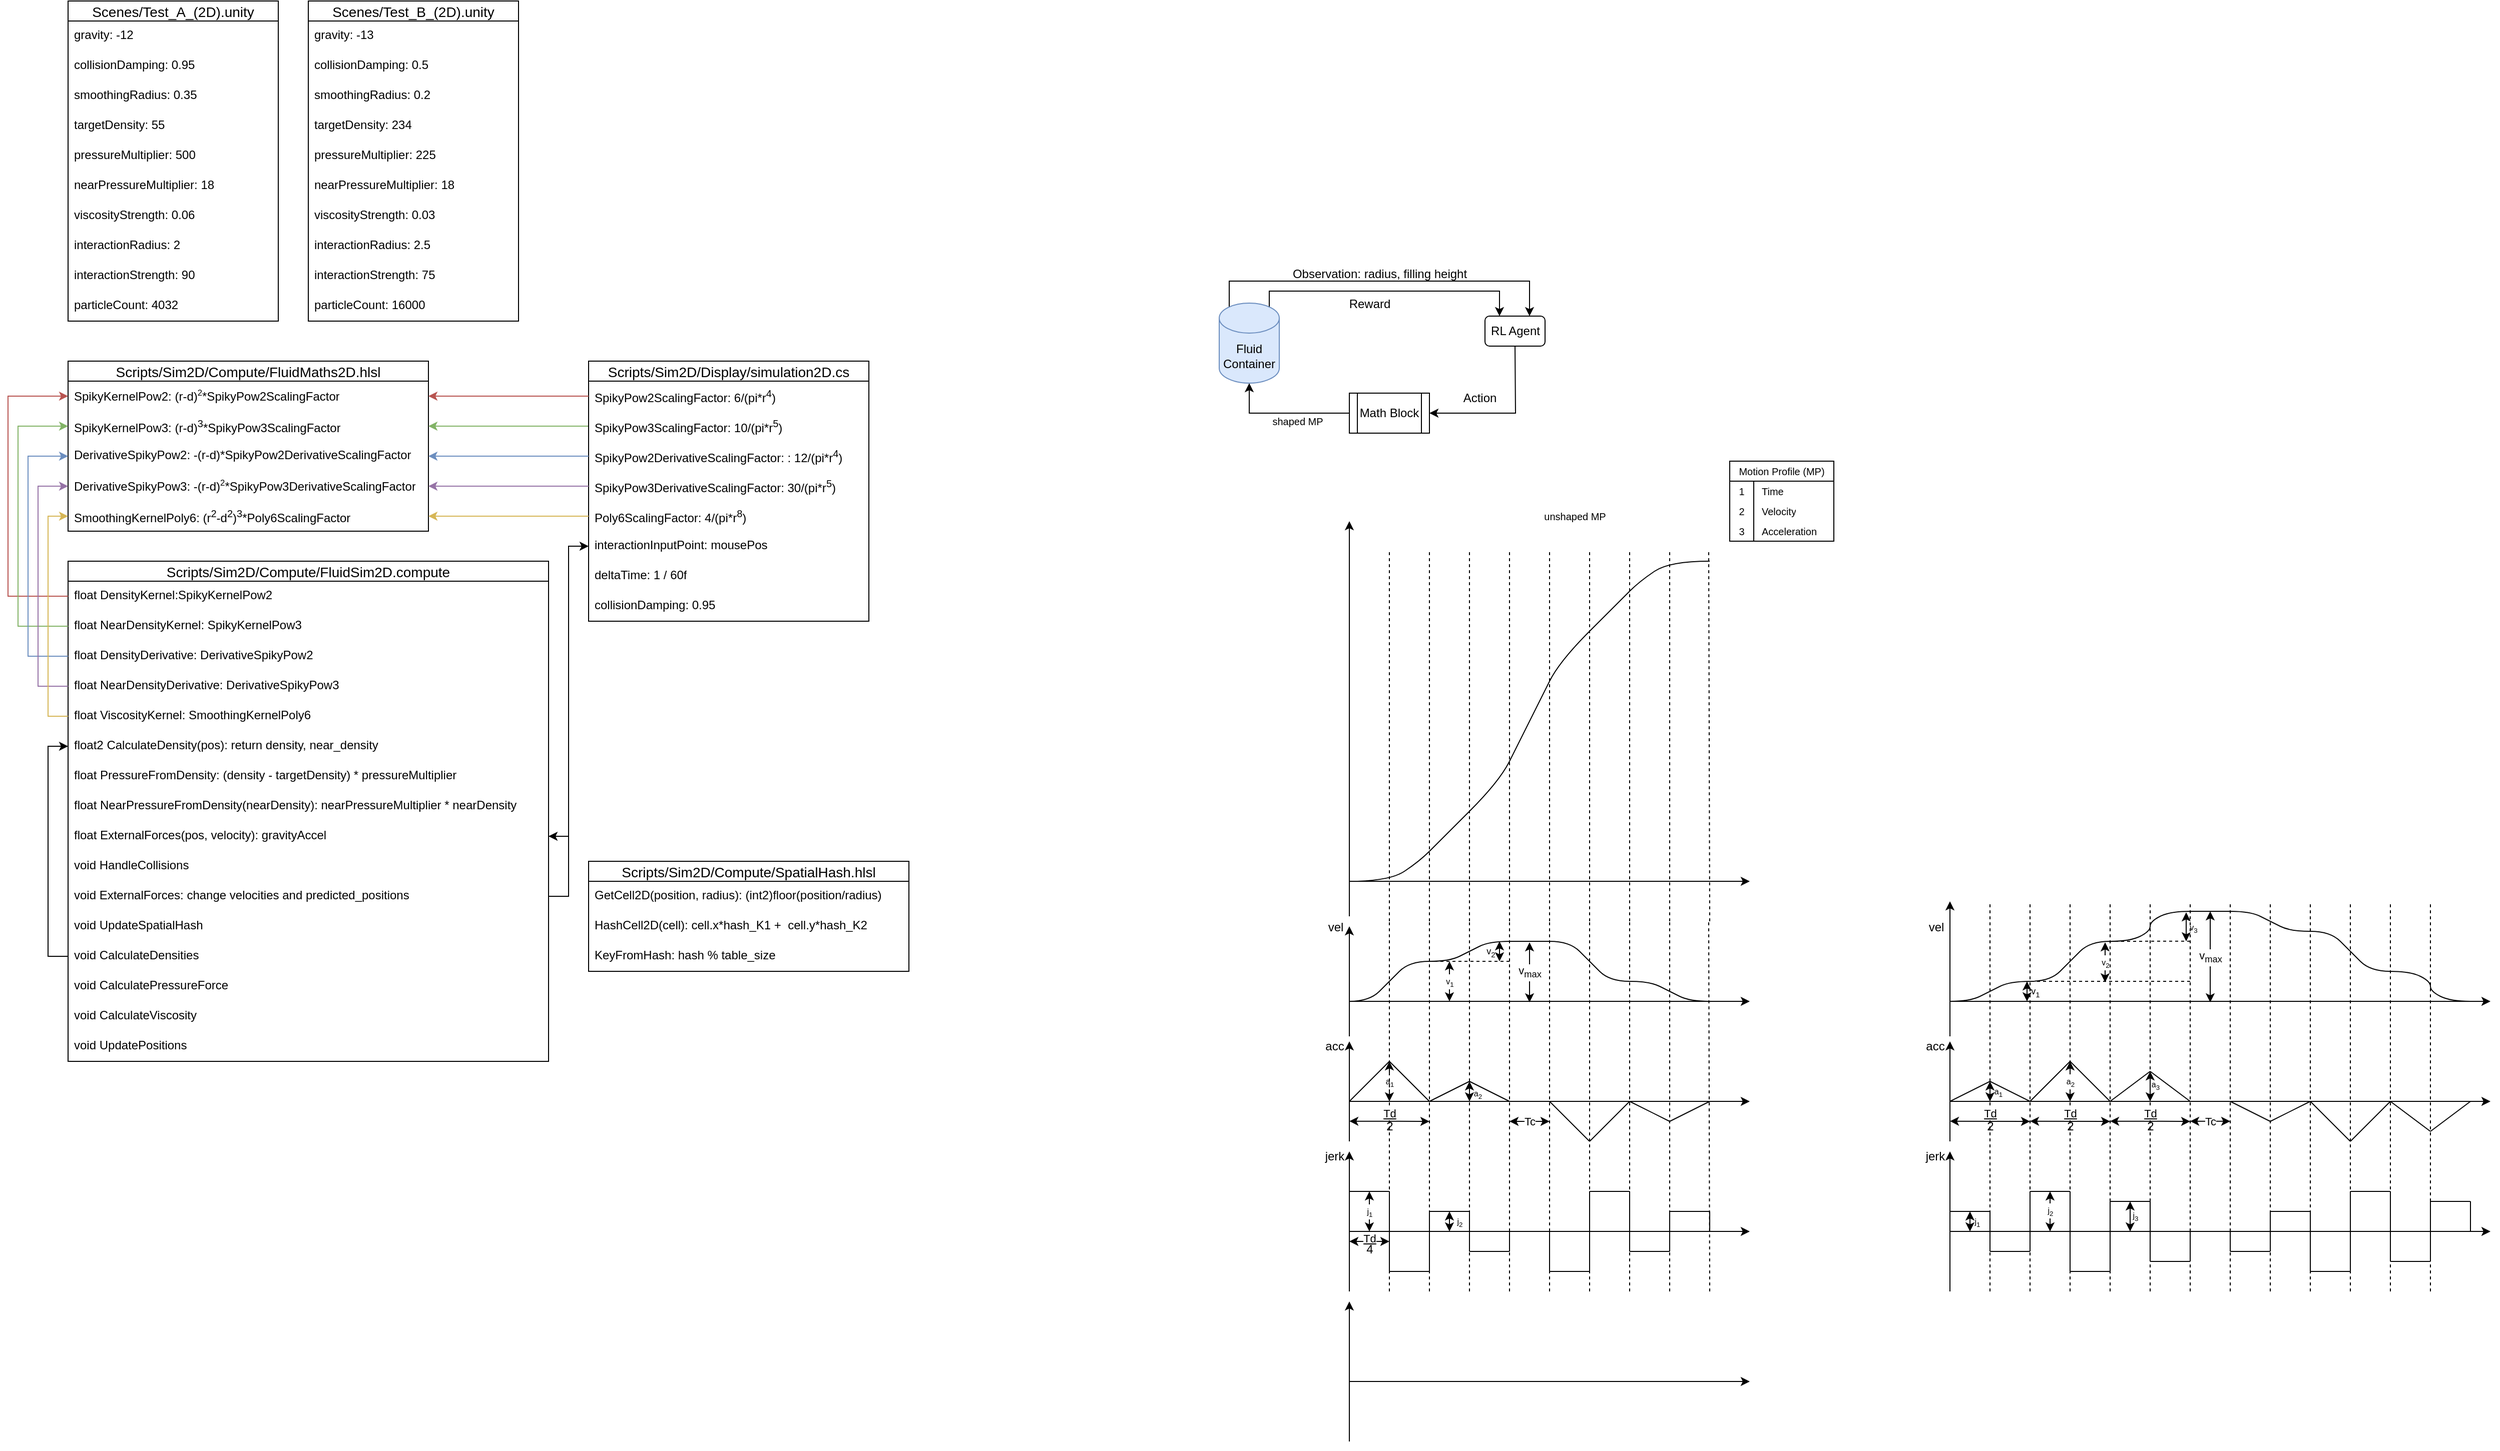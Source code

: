 <mxfile version="25.0.3">
  <diagram name="Seite-1" id="v6ZPsdcwCDBlFDGAQIbR">
    <mxGraphModel dx="683" dy="351" grid="1" gridSize="10" guides="1" tooltips="1" connect="1" arrows="1" fold="1" page="1" pageScale="1" pageWidth="2339" pageHeight="3300" math="0" shadow="0">
      <root>
        <mxCell id="0" />
        <mxCell id="1" parent="0" />
        <mxCell id="cowYSEw6Y3cWSE5Tdi7J-1" value="Scenes/Test_A_(2D).unity" style="swimlane;fontStyle=0;childLayout=stackLayout;horizontal=1;startSize=20;horizontalStack=0;resizeParent=1;resizeParentMax=0;resizeLast=0;collapsible=1;marginBottom=0;align=center;fontSize=14;" parent="1" vertex="1">
          <mxGeometry x="80" y="40" width="210" height="320" as="geometry" />
        </mxCell>
        <mxCell id="cowYSEw6Y3cWSE5Tdi7J-3" value="gravity: -12" style="text;strokeColor=none;fillColor=none;spacingLeft=4;spacingRight=4;overflow=hidden;rotatable=0;points=[[0,0.5],[1,0.5]];portConstraint=eastwest;fontSize=12;whiteSpace=wrap;html=1;" parent="cowYSEw6Y3cWSE5Tdi7J-1" vertex="1">
          <mxGeometry y="20" width="210" height="30" as="geometry" />
        </mxCell>
        <mxCell id="cowYSEw6Y3cWSE5Tdi7J-4" value="collisionDamping: 0.95" style="text;strokeColor=none;fillColor=none;spacingLeft=4;spacingRight=4;overflow=hidden;rotatable=0;points=[[0,0.5],[1,0.5]];portConstraint=eastwest;fontSize=12;whiteSpace=wrap;html=1;" parent="cowYSEw6Y3cWSE5Tdi7J-1" vertex="1">
          <mxGeometry y="50" width="210" height="30" as="geometry" />
        </mxCell>
        <mxCell id="cowYSEw6Y3cWSE5Tdi7J-5" value="smoothingRadius: 0.35" style="text;strokeColor=none;fillColor=none;spacingLeft=4;spacingRight=4;overflow=hidden;rotatable=0;points=[[0,0.5],[1,0.5]];portConstraint=eastwest;fontSize=12;whiteSpace=wrap;html=1;" parent="cowYSEw6Y3cWSE5Tdi7J-1" vertex="1">
          <mxGeometry y="80" width="210" height="30" as="geometry" />
        </mxCell>
        <mxCell id="cowYSEw6Y3cWSE5Tdi7J-6" value="targetDensity: 55" style="text;strokeColor=none;fillColor=none;spacingLeft=4;spacingRight=4;overflow=hidden;rotatable=0;points=[[0,0.5],[1,0.5]];portConstraint=eastwest;fontSize=12;whiteSpace=wrap;html=1;" parent="cowYSEw6Y3cWSE5Tdi7J-1" vertex="1">
          <mxGeometry y="110" width="210" height="30" as="geometry" />
        </mxCell>
        <mxCell id="cowYSEw6Y3cWSE5Tdi7J-7" value="pressureMultiplier: 500" style="text;strokeColor=none;fillColor=none;spacingLeft=4;spacingRight=4;overflow=hidden;rotatable=0;points=[[0,0.5],[1,0.5]];portConstraint=eastwest;fontSize=12;whiteSpace=wrap;html=1;" parent="cowYSEw6Y3cWSE5Tdi7J-1" vertex="1">
          <mxGeometry y="140" width="210" height="30" as="geometry" />
        </mxCell>
        <mxCell id="cowYSEw6Y3cWSE5Tdi7J-8" value="nearPressureMultiplier: 18" style="text;strokeColor=none;fillColor=none;spacingLeft=4;spacingRight=4;overflow=hidden;rotatable=0;points=[[0,0.5],[1,0.5]];portConstraint=eastwest;fontSize=12;whiteSpace=wrap;html=1;" parent="cowYSEw6Y3cWSE5Tdi7J-1" vertex="1">
          <mxGeometry y="170" width="210" height="30" as="geometry" />
        </mxCell>
        <mxCell id="cowYSEw6Y3cWSE5Tdi7J-9" value="viscosityStrength: 0.06" style="text;strokeColor=none;fillColor=none;spacingLeft=4;spacingRight=4;overflow=hidden;rotatable=0;points=[[0,0.5],[1,0.5]];portConstraint=eastwest;fontSize=12;whiteSpace=wrap;html=1;" parent="cowYSEw6Y3cWSE5Tdi7J-1" vertex="1">
          <mxGeometry y="200" width="210" height="30" as="geometry" />
        </mxCell>
        <mxCell id="cowYSEw6Y3cWSE5Tdi7J-10" value="interactionRadius: 2" style="text;strokeColor=none;fillColor=none;spacingLeft=4;spacingRight=4;overflow=hidden;rotatable=0;points=[[0,0.5],[1,0.5]];portConstraint=eastwest;fontSize=12;whiteSpace=wrap;html=1;" parent="cowYSEw6Y3cWSE5Tdi7J-1" vertex="1">
          <mxGeometry y="230" width="210" height="30" as="geometry" />
        </mxCell>
        <mxCell id="cowYSEw6Y3cWSE5Tdi7J-11" value="interactionStrength: 90" style="text;strokeColor=none;fillColor=none;spacingLeft=4;spacingRight=4;overflow=hidden;rotatable=0;points=[[0,0.5],[1,0.5]];portConstraint=eastwest;fontSize=12;whiteSpace=wrap;html=1;" parent="cowYSEw6Y3cWSE5Tdi7J-1" vertex="1">
          <mxGeometry y="260" width="210" height="30" as="geometry" />
        </mxCell>
        <mxCell id="g5756grNRRPCR5pmTg9r-1" value="particleCount: 4032" style="text;strokeColor=none;fillColor=none;spacingLeft=4;spacingRight=4;overflow=hidden;rotatable=0;points=[[0,0.5],[1,0.5]];portConstraint=eastwest;fontSize=12;whiteSpace=wrap;html=1;" parent="cowYSEw6Y3cWSE5Tdi7J-1" vertex="1">
          <mxGeometry y="290" width="210" height="30" as="geometry" />
        </mxCell>
        <mxCell id="cowYSEw6Y3cWSE5Tdi7J-13" value="Scenes/Test_B_(2D).unity" style="swimlane;fontStyle=0;childLayout=stackLayout;horizontal=1;startSize=20;horizontalStack=0;resizeParent=1;resizeParentMax=0;resizeLast=0;collapsible=1;marginBottom=0;align=center;fontSize=14;" parent="1" vertex="1">
          <mxGeometry x="320" y="40" width="210" height="320" as="geometry" />
        </mxCell>
        <mxCell id="cowYSEw6Y3cWSE5Tdi7J-14" value="gravity: -13" style="text;strokeColor=none;fillColor=none;spacingLeft=4;spacingRight=4;overflow=hidden;rotatable=0;points=[[0,0.5],[1,0.5]];portConstraint=eastwest;fontSize=12;whiteSpace=wrap;html=1;" parent="cowYSEw6Y3cWSE5Tdi7J-13" vertex="1">
          <mxGeometry y="20" width="210" height="30" as="geometry" />
        </mxCell>
        <mxCell id="cowYSEw6Y3cWSE5Tdi7J-15" value="collisionDamping: 0.5" style="text;strokeColor=none;fillColor=none;spacingLeft=4;spacingRight=4;overflow=hidden;rotatable=0;points=[[0,0.5],[1,0.5]];portConstraint=eastwest;fontSize=12;whiteSpace=wrap;html=1;" parent="cowYSEw6Y3cWSE5Tdi7J-13" vertex="1">
          <mxGeometry y="50" width="210" height="30" as="geometry" />
        </mxCell>
        <mxCell id="cowYSEw6Y3cWSE5Tdi7J-16" value="smoothingRadius: 0.2" style="text;strokeColor=none;fillColor=none;spacingLeft=4;spacingRight=4;overflow=hidden;rotatable=0;points=[[0,0.5],[1,0.5]];portConstraint=eastwest;fontSize=12;whiteSpace=wrap;html=1;" parent="cowYSEw6Y3cWSE5Tdi7J-13" vertex="1">
          <mxGeometry y="80" width="210" height="30" as="geometry" />
        </mxCell>
        <mxCell id="cowYSEw6Y3cWSE5Tdi7J-17" value="targetDensity: 234" style="text;strokeColor=none;fillColor=none;spacingLeft=4;spacingRight=4;overflow=hidden;rotatable=0;points=[[0,0.5],[1,0.5]];portConstraint=eastwest;fontSize=12;whiteSpace=wrap;html=1;" parent="cowYSEw6Y3cWSE5Tdi7J-13" vertex="1">
          <mxGeometry y="110" width="210" height="30" as="geometry" />
        </mxCell>
        <mxCell id="cowYSEw6Y3cWSE5Tdi7J-18" value="pressureMultiplier: 225" style="text;strokeColor=none;fillColor=none;spacingLeft=4;spacingRight=4;overflow=hidden;rotatable=0;points=[[0,0.5],[1,0.5]];portConstraint=eastwest;fontSize=12;whiteSpace=wrap;html=1;" parent="cowYSEw6Y3cWSE5Tdi7J-13" vertex="1">
          <mxGeometry y="140" width="210" height="30" as="geometry" />
        </mxCell>
        <mxCell id="cowYSEw6Y3cWSE5Tdi7J-19" value="nearPressureMultiplier: 18" style="text;strokeColor=none;fillColor=none;spacingLeft=4;spacingRight=4;overflow=hidden;rotatable=0;points=[[0,0.5],[1,0.5]];portConstraint=eastwest;fontSize=12;whiteSpace=wrap;html=1;" parent="cowYSEw6Y3cWSE5Tdi7J-13" vertex="1">
          <mxGeometry y="170" width="210" height="30" as="geometry" />
        </mxCell>
        <mxCell id="cowYSEw6Y3cWSE5Tdi7J-20" value="viscosityStrength: 0.03" style="text;strokeColor=none;fillColor=none;spacingLeft=4;spacingRight=4;overflow=hidden;rotatable=0;points=[[0,0.5],[1,0.5]];portConstraint=eastwest;fontSize=12;whiteSpace=wrap;html=1;" parent="cowYSEw6Y3cWSE5Tdi7J-13" vertex="1">
          <mxGeometry y="200" width="210" height="30" as="geometry" />
        </mxCell>
        <mxCell id="cowYSEw6Y3cWSE5Tdi7J-21" value="interactionRadius: 2.5" style="text;strokeColor=none;fillColor=none;spacingLeft=4;spacingRight=4;overflow=hidden;rotatable=0;points=[[0,0.5],[1,0.5]];portConstraint=eastwest;fontSize=12;whiteSpace=wrap;html=1;" parent="cowYSEw6Y3cWSE5Tdi7J-13" vertex="1">
          <mxGeometry y="230" width="210" height="30" as="geometry" />
        </mxCell>
        <mxCell id="cowYSEw6Y3cWSE5Tdi7J-22" value="interactionStrength: 75" style="text;strokeColor=none;fillColor=none;spacingLeft=4;spacingRight=4;overflow=hidden;rotatable=0;points=[[0,0.5],[1,0.5]];portConstraint=eastwest;fontSize=12;whiteSpace=wrap;html=1;" parent="cowYSEw6Y3cWSE5Tdi7J-13" vertex="1">
          <mxGeometry y="260" width="210" height="30" as="geometry" />
        </mxCell>
        <mxCell id="g5756grNRRPCR5pmTg9r-2" value="particleCount: 16000" style="text;strokeColor=none;fillColor=none;spacingLeft=4;spacingRight=4;overflow=hidden;rotatable=0;points=[[0,0.5],[1,0.5]];portConstraint=eastwest;fontSize=12;whiteSpace=wrap;html=1;" parent="cowYSEw6Y3cWSE5Tdi7J-13" vertex="1">
          <mxGeometry y="290" width="210" height="30" as="geometry" />
        </mxCell>
        <mxCell id="cowYSEw6Y3cWSE5Tdi7J-23" value="Scripts/Sim2D/Compute/FluidMaths2D.hlsl" style="swimlane;fontStyle=0;childLayout=stackLayout;horizontal=1;startSize=20;horizontalStack=0;resizeParent=1;resizeParentMax=0;resizeLast=0;collapsible=1;marginBottom=0;align=center;fontSize=14;" parent="1" vertex="1">
          <mxGeometry x="80" y="400" width="360" height="170" as="geometry" />
        </mxCell>
        <mxCell id="cowYSEw6Y3cWSE5Tdi7J-26" value="SpikyKernelPow2: (r-d)&lt;span style=&quot;font-size: 10px;&quot;&gt;&lt;sup&gt;2&lt;/sup&gt;&lt;/span&gt;*SpikyPow2ScalingFactor" style="text;strokeColor=none;fillColor=none;spacingLeft=4;spacingRight=4;overflow=hidden;rotatable=0;points=[[0,0.5],[1,0.5]];portConstraint=eastwest;fontSize=12;whiteSpace=wrap;html=1;" parent="cowYSEw6Y3cWSE5Tdi7J-23" vertex="1">
          <mxGeometry y="20" width="360" height="30" as="geometry" />
        </mxCell>
        <mxCell id="cowYSEw6Y3cWSE5Tdi7J-25" value="SpikyKernelPow3: (r-d)&lt;sup&gt;3&lt;/sup&gt;*SpikyPow3ScalingFactor" style="text;strokeColor=none;fillColor=none;spacingLeft=4;spacingRight=4;overflow=hidden;rotatable=0;points=[[0,0.5],[1,0.5]];portConstraint=eastwest;fontSize=12;whiteSpace=wrap;html=1;" parent="cowYSEw6Y3cWSE5Tdi7J-23" vertex="1">
          <mxGeometry y="50" width="360" height="30" as="geometry" />
        </mxCell>
        <mxCell id="cowYSEw6Y3cWSE5Tdi7J-28" value="DerivativeSpikyPow2: -(r-d)*SpikyPow2DerivativeScalingFactor" style="text;strokeColor=none;fillColor=none;spacingLeft=4;spacingRight=4;overflow=hidden;rotatable=0;points=[[0,0.5],[1,0.5]];portConstraint=eastwest;fontSize=12;whiteSpace=wrap;html=1;" parent="cowYSEw6Y3cWSE5Tdi7J-23" vertex="1">
          <mxGeometry y="80" width="360" height="30" as="geometry" />
        </mxCell>
        <mxCell id="cowYSEw6Y3cWSE5Tdi7J-27" value="DerivativeSpikyPow3: -(r-d)&lt;span style=&quot;font-size: 10px;&quot;&gt;&lt;sup&gt;2&lt;/sup&gt;&lt;/span&gt;*SpikyPow3DerivativeScalingFactor" style="text;strokeColor=none;fillColor=none;spacingLeft=4;spacingRight=4;overflow=hidden;rotatable=0;points=[[0,0.5],[1,0.5]];portConstraint=eastwest;fontSize=12;whiteSpace=wrap;html=1;" parent="cowYSEw6Y3cWSE5Tdi7J-23" vertex="1">
          <mxGeometry y="110" width="360" height="30" as="geometry" />
        </mxCell>
        <mxCell id="cowYSEw6Y3cWSE5Tdi7J-24" value="SmoothingKernelPoly6: (r&lt;sup&gt;2&lt;/sup&gt;-d&lt;sup&gt;2&lt;/sup&gt;)&lt;sup&gt;3&lt;/sup&gt;*Poly6ScalingFactor" style="text;strokeColor=none;fillColor=none;spacingLeft=4;spacingRight=4;overflow=hidden;rotatable=0;points=[[0,0.5],[1,0.5]];portConstraint=eastwest;fontSize=12;whiteSpace=wrap;html=1;" parent="cowYSEw6Y3cWSE5Tdi7J-23" vertex="1">
          <mxGeometry y="140" width="360" height="30" as="geometry" />
        </mxCell>
        <mxCell id="cowYSEw6Y3cWSE5Tdi7J-76" style="edgeStyle=orthogonalEdgeStyle;rounded=0;orthogonalLoop=1;jettySize=auto;html=1;exitX=0;exitY=0.25;exitDx=0;exitDy=0;entryX=1;entryY=0.5;entryDx=0;entryDy=0;fillColor=#d5e8d4;strokeColor=#82b366;" parent="1" source="cowYSEw6Y3cWSE5Tdi7J-33" target="cowYSEw6Y3cWSE5Tdi7J-25" edge="1">
          <mxGeometry relative="1" as="geometry" />
        </mxCell>
        <mxCell id="cowYSEw6Y3cWSE5Tdi7J-33" value="Scripts/Sim2D/Display/simulation2D.cs" style="swimlane;fontStyle=0;childLayout=stackLayout;horizontal=1;startSize=20;horizontalStack=0;resizeParent=1;resizeParentMax=0;resizeLast=0;collapsible=1;marginBottom=0;align=center;fontSize=14;" parent="1" vertex="1">
          <mxGeometry x="600" y="400" width="280" height="260" as="geometry" />
        </mxCell>
        <mxCell id="cowYSEw6Y3cWSE5Tdi7J-68" value="SpikyPow2ScalingFactor: 6/(pi*r&lt;sup&gt;4&lt;/sup&gt;)" style="text;strokeColor=none;fillColor=none;spacingLeft=4;spacingRight=4;overflow=hidden;rotatable=0;points=[[0,0.5],[1,0.5]];portConstraint=eastwest;fontSize=12;whiteSpace=wrap;html=1;" parent="cowYSEw6Y3cWSE5Tdi7J-33" vertex="1">
          <mxGeometry y="20" width="280" height="30" as="geometry" />
        </mxCell>
        <mxCell id="cowYSEw6Y3cWSE5Tdi7J-42" value="SpikyPow3ScalingFactor: 10/(pi*r&lt;sup&gt;5&lt;/sup&gt;)" style="text;strokeColor=none;fillColor=none;spacingLeft=4;spacingRight=4;overflow=hidden;rotatable=0;points=[[0,0.5],[1,0.5]];portConstraint=eastwest;fontSize=12;whiteSpace=wrap;html=1;" parent="cowYSEw6Y3cWSE5Tdi7J-33" vertex="1">
          <mxGeometry y="50" width="280" height="30" as="geometry" />
        </mxCell>
        <mxCell id="cowYSEw6Y3cWSE5Tdi7J-70" value="SpikyPow2DerivativeScalingFactor: : 12/(pi*r&lt;sup&gt;4&lt;/sup&gt;)" style="text;strokeColor=none;fillColor=none;spacingLeft=4;spacingRight=4;overflow=hidden;rotatable=0;points=[[0,0.5],[1,0.5]];portConstraint=eastwest;fontSize=12;whiteSpace=wrap;html=1;" parent="cowYSEw6Y3cWSE5Tdi7J-33" vertex="1">
          <mxGeometry y="80" width="280" height="30" as="geometry" />
        </mxCell>
        <mxCell id="cowYSEw6Y3cWSE5Tdi7J-69" value="SpikyPow3DerivativeScalingFactor: 30/(pi*r&lt;sup&gt;5&lt;/sup&gt;)" style="text;strokeColor=none;fillColor=none;spacingLeft=4;spacingRight=4;overflow=hidden;rotatable=0;points=[[0,0.5],[1,0.5]];portConstraint=eastwest;fontSize=12;whiteSpace=wrap;html=1;" parent="cowYSEw6Y3cWSE5Tdi7J-33" vertex="1">
          <mxGeometry y="110" width="280" height="30" as="geometry" />
        </mxCell>
        <mxCell id="cowYSEw6Y3cWSE5Tdi7J-41" value="Poly6ScalingFactor: 4/(pi*r&lt;sup&gt;8&lt;/sup&gt;)" style="text;strokeColor=none;fillColor=none;spacingLeft=4;spacingRight=4;overflow=hidden;rotatable=0;points=[[0,0.5],[1,0.5]];portConstraint=eastwest;fontSize=12;whiteSpace=wrap;html=1;" parent="cowYSEw6Y3cWSE5Tdi7J-33" vertex="1">
          <mxGeometry y="140" width="280" height="30" as="geometry" />
        </mxCell>
        <mxCell id="cowYSEw6Y3cWSE5Tdi7J-71" value="interactionInputPoint: mousePos" style="text;strokeColor=none;fillColor=none;spacingLeft=4;spacingRight=4;overflow=hidden;rotatable=0;points=[[0,0.5],[1,0.5]];portConstraint=eastwest;fontSize=12;whiteSpace=wrap;html=1;" parent="cowYSEw6Y3cWSE5Tdi7J-33" vertex="1">
          <mxGeometry y="170" width="280" height="30" as="geometry" />
        </mxCell>
        <mxCell id="cowYSEw6Y3cWSE5Tdi7J-36" value="deltaTime: 1 / 60f" style="text;strokeColor=none;fillColor=none;spacingLeft=4;spacingRight=4;overflow=hidden;rotatable=0;points=[[0,0.5],[1,0.5]];portConstraint=eastwest;fontSize=12;whiteSpace=wrap;html=1;" parent="cowYSEw6Y3cWSE5Tdi7J-33" vertex="1">
          <mxGeometry y="200" width="280" height="30" as="geometry" />
        </mxCell>
        <mxCell id="cowYSEw6Y3cWSE5Tdi7J-35" value="collisionDamping: 0.95" style="text;strokeColor=none;fillColor=none;spacingLeft=4;spacingRight=4;overflow=hidden;rotatable=0;points=[[0,0.5],[1,0.5]];portConstraint=eastwest;fontSize=12;whiteSpace=wrap;html=1;" parent="cowYSEw6Y3cWSE5Tdi7J-33" vertex="1">
          <mxGeometry y="230" width="280" height="30" as="geometry" />
        </mxCell>
        <mxCell id="cowYSEw6Y3cWSE5Tdi7J-43" value="Scripts/Sim2D/Compute/FluidSim2D.compute" style="swimlane;fontStyle=0;childLayout=stackLayout;horizontal=1;startSize=20;horizontalStack=0;resizeParent=1;resizeParentMax=0;resizeLast=0;collapsible=1;marginBottom=0;align=center;fontSize=14;" parent="1" vertex="1">
          <mxGeometry x="80" y="600" width="480" height="500" as="geometry" />
        </mxCell>
        <mxCell id="cowYSEw6Y3cWSE5Tdi7J-46" value="float&amp;nbsp;DensityKernel:SpikyKernelPow2" style="text;strokeColor=none;fillColor=none;spacingLeft=4;spacingRight=4;overflow=hidden;rotatable=0;points=[[0,0.5],[1,0.5]];portConstraint=eastwest;fontSize=12;whiteSpace=wrap;html=1;" parent="cowYSEw6Y3cWSE5Tdi7J-43" vertex="1">
          <mxGeometry y="20" width="480" height="30" as="geometry" />
        </mxCell>
        <mxCell id="cowYSEw6Y3cWSE5Tdi7J-45" value="float&amp;nbsp;NearDensityKernel: SpikyKernelPow3" style="text;strokeColor=none;fillColor=none;spacingLeft=4;spacingRight=4;overflow=hidden;rotatable=0;points=[[0,0.5],[1,0.5]];portConstraint=eastwest;fontSize=12;whiteSpace=wrap;html=1;" parent="cowYSEw6Y3cWSE5Tdi7J-43" vertex="1">
          <mxGeometry y="50" width="480" height="30" as="geometry" />
        </mxCell>
        <mxCell id="cowYSEw6Y3cWSE5Tdi7J-48" value="float DensityDerivative:&amp;nbsp;DerivativeSpikyPow2" style="text;strokeColor=none;fillColor=none;spacingLeft=4;spacingRight=4;overflow=hidden;rotatable=0;points=[[0,0.5],[1,0.5]];portConstraint=eastwest;fontSize=12;whiteSpace=wrap;html=1;" parent="cowYSEw6Y3cWSE5Tdi7J-43" vertex="1">
          <mxGeometry y="80" width="480" height="30" as="geometry" />
        </mxCell>
        <mxCell id="cowYSEw6Y3cWSE5Tdi7J-47" value="float&amp;nbsp;NearDensityDerivative: DerivativeSpikyPow3" style="text;strokeColor=none;fillColor=none;spacingLeft=4;spacingRight=4;overflow=hidden;rotatable=0;points=[[0,0.5],[1,0.5]];portConstraint=eastwest;fontSize=12;whiteSpace=wrap;html=1;" parent="cowYSEw6Y3cWSE5Tdi7J-43" vertex="1">
          <mxGeometry y="110" width="480" height="30" as="geometry" />
        </mxCell>
        <mxCell id="cowYSEw6Y3cWSE5Tdi7J-44" value="float&amp;nbsp;ViscosityKernel: SmoothingKernelPoly6" style="text;strokeColor=none;fillColor=none;spacingLeft=4;spacingRight=4;overflow=hidden;rotatable=0;points=[[0,0.5],[1,0.5]];portConstraint=eastwest;fontSize=12;whiteSpace=wrap;html=1;" parent="cowYSEw6Y3cWSE5Tdi7J-43" vertex="1">
          <mxGeometry y="140" width="480" height="30" as="geometry" />
        </mxCell>
        <mxCell id="cowYSEw6Y3cWSE5Tdi7J-49" value="float2 CalculateDensity(pos): return density, near_density" style="text;strokeColor=none;fillColor=none;spacingLeft=4;spacingRight=4;overflow=hidden;rotatable=0;points=[[0,0.5],[1,0.5]];portConstraint=eastwest;fontSize=12;whiteSpace=wrap;html=1;" parent="cowYSEw6Y3cWSE5Tdi7J-43" vertex="1">
          <mxGeometry y="170" width="480" height="30" as="geometry" />
        </mxCell>
        <mxCell id="cowYSEw6Y3cWSE5Tdi7J-50" value="float PressureFromDensity: (density - targetDensity) * pressureMultiplier" style="text;strokeColor=none;fillColor=none;spacingLeft=4;spacingRight=4;overflow=hidden;rotatable=0;points=[[0,0.5],[1,0.5]];portConstraint=eastwest;fontSize=12;whiteSpace=wrap;html=1;" parent="cowYSEw6Y3cWSE5Tdi7J-43" vertex="1">
          <mxGeometry y="200" width="480" height="30" as="geometry" />
        </mxCell>
        <mxCell id="cowYSEw6Y3cWSE5Tdi7J-51" value="float NearPressureFromDensity(nearDensity):&amp;nbsp;nearPressureMultiplier * nearDensity" style="text;strokeColor=none;fillColor=none;spacingLeft=4;spacingRight=4;overflow=hidden;rotatable=0;points=[[0,0.5],[1,0.5]];portConstraint=eastwest;fontSize=12;whiteSpace=wrap;html=1;" parent="cowYSEw6Y3cWSE5Tdi7J-43" vertex="1">
          <mxGeometry y="230" width="480" height="30" as="geometry" />
        </mxCell>
        <mxCell id="cowYSEw6Y3cWSE5Tdi7J-52" value="float ExternalForces(pos, velocity):&amp;nbsp;gravityAccel" style="text;strokeColor=none;fillColor=none;spacingLeft=4;spacingRight=4;overflow=hidden;rotatable=0;points=[[0,0.5],[1,0.5]];portConstraint=eastwest;fontSize=12;whiteSpace=wrap;html=1;" parent="cowYSEw6Y3cWSE5Tdi7J-43" vertex="1">
          <mxGeometry y="260" width="480" height="30" as="geometry" />
        </mxCell>
        <mxCell id="cowYSEw6Y3cWSE5Tdi7J-53" value="void HandleCollisions" style="text;strokeColor=none;fillColor=none;spacingLeft=4;spacingRight=4;overflow=hidden;rotatable=0;points=[[0,0.5],[1,0.5]];portConstraint=eastwest;fontSize=12;whiteSpace=wrap;html=1;" parent="cowYSEw6Y3cWSE5Tdi7J-43" vertex="1">
          <mxGeometry y="290" width="480" height="30" as="geometry" />
        </mxCell>
        <mxCell id="cowYSEw6Y3cWSE5Tdi7J-58" style="edgeStyle=orthogonalEdgeStyle;rounded=0;orthogonalLoop=1;jettySize=auto;html=1;" parent="cowYSEw6Y3cWSE5Tdi7J-43" source="cowYSEw6Y3cWSE5Tdi7J-54" target="cowYSEw6Y3cWSE5Tdi7J-52" edge="1">
          <mxGeometry relative="1" as="geometry">
            <Array as="points">
              <mxPoint x="500" y="335" />
              <mxPoint x="500" y="275" />
            </Array>
          </mxGeometry>
        </mxCell>
        <mxCell id="cowYSEw6Y3cWSE5Tdi7J-54" value="void ExternalForces: change velocities and predicted_positions" style="text;strokeColor=none;fillColor=none;spacingLeft=4;spacingRight=4;overflow=hidden;rotatable=0;points=[[0,0.5],[1,0.5]];portConstraint=eastwest;fontSize=12;whiteSpace=wrap;html=1;" parent="cowYSEw6Y3cWSE5Tdi7J-43" vertex="1">
          <mxGeometry y="320" width="480" height="30" as="geometry" />
        </mxCell>
        <mxCell id="cowYSEw6Y3cWSE5Tdi7J-55" value="void UpdateSpatialHash" style="text;strokeColor=none;fillColor=none;spacingLeft=4;spacingRight=4;overflow=hidden;rotatable=0;points=[[0,0.5],[1,0.5]];portConstraint=eastwest;fontSize=12;whiteSpace=wrap;html=1;" parent="cowYSEw6Y3cWSE5Tdi7J-43" vertex="1">
          <mxGeometry y="350" width="480" height="30" as="geometry" />
        </mxCell>
        <mxCell id="cowYSEw6Y3cWSE5Tdi7J-59" style="edgeStyle=orthogonalEdgeStyle;rounded=0;orthogonalLoop=1;jettySize=auto;html=1;exitX=0;exitY=0.5;exitDx=0;exitDy=0;entryX=0;entryY=0.5;entryDx=0;entryDy=0;" parent="cowYSEw6Y3cWSE5Tdi7J-43" source="cowYSEw6Y3cWSE5Tdi7J-56" target="cowYSEw6Y3cWSE5Tdi7J-49" edge="1">
          <mxGeometry relative="1" as="geometry" />
        </mxCell>
        <mxCell id="cowYSEw6Y3cWSE5Tdi7J-56" value="void CalculateDensities" style="text;strokeColor=none;fillColor=none;spacingLeft=4;spacingRight=4;overflow=hidden;rotatable=0;points=[[0,0.5],[1,0.5]];portConstraint=eastwest;fontSize=12;whiteSpace=wrap;html=1;" parent="cowYSEw6Y3cWSE5Tdi7J-43" vertex="1">
          <mxGeometry y="380" width="480" height="30" as="geometry" />
        </mxCell>
        <mxCell id="cowYSEw6Y3cWSE5Tdi7J-57" value="void CalculatePressureForce" style="text;strokeColor=none;fillColor=none;spacingLeft=4;spacingRight=4;overflow=hidden;rotatable=0;points=[[0,0.5],[1,0.5]];portConstraint=eastwest;fontSize=12;whiteSpace=wrap;html=1;" parent="cowYSEw6Y3cWSE5Tdi7J-43" vertex="1">
          <mxGeometry y="410" width="480" height="30" as="geometry" />
        </mxCell>
        <mxCell id="cowYSEw6Y3cWSE5Tdi7J-60" value="void CalculateViscosity" style="text;strokeColor=none;fillColor=none;spacingLeft=4;spacingRight=4;overflow=hidden;rotatable=0;points=[[0,0.5],[1,0.5]];portConstraint=eastwest;fontSize=12;whiteSpace=wrap;html=1;" parent="cowYSEw6Y3cWSE5Tdi7J-43" vertex="1">
          <mxGeometry y="440" width="480" height="30" as="geometry" />
        </mxCell>
        <mxCell id="cowYSEw6Y3cWSE5Tdi7J-61" value="void UpdatePositions" style="text;strokeColor=none;fillColor=none;spacingLeft=4;spacingRight=4;overflow=hidden;rotatable=0;points=[[0,0.5],[1,0.5]];portConstraint=eastwest;fontSize=12;whiteSpace=wrap;html=1;" parent="cowYSEw6Y3cWSE5Tdi7J-43" vertex="1">
          <mxGeometry y="470" width="480" height="30" as="geometry" />
        </mxCell>
        <mxCell id="cowYSEw6Y3cWSE5Tdi7J-62" value="Scripts/Sim2D/Compute/SpatialHash.hlsl" style="swimlane;fontStyle=0;childLayout=stackLayout;horizontal=1;startSize=20;horizontalStack=0;resizeParent=1;resizeParentMax=0;resizeLast=0;collapsible=1;marginBottom=0;align=center;fontSize=14;" parent="1" vertex="1">
          <mxGeometry x="600" y="900" width="320" height="110" as="geometry" />
        </mxCell>
        <mxCell id="cowYSEw6Y3cWSE5Tdi7J-63" value="GetCell2D(position, radius): (int2)floor(position/radius)" style="text;strokeColor=none;fillColor=none;spacingLeft=4;spacingRight=4;overflow=hidden;rotatable=0;points=[[0,0.5],[1,0.5]];portConstraint=eastwest;fontSize=12;whiteSpace=wrap;html=1;" parent="cowYSEw6Y3cWSE5Tdi7J-62" vertex="1">
          <mxGeometry y="20" width="320" height="30" as="geometry" />
        </mxCell>
        <mxCell id="cowYSEw6Y3cWSE5Tdi7J-64" value="HashCell2D(cell): cell.x*hash_K1 +&amp;nbsp; cell.y*hash_K2" style="text;strokeColor=none;fillColor=none;spacingLeft=4;spacingRight=4;overflow=hidden;rotatable=0;points=[[0,0.5],[1,0.5]];portConstraint=eastwest;fontSize=12;whiteSpace=wrap;html=1;" parent="cowYSEw6Y3cWSE5Tdi7J-62" vertex="1">
          <mxGeometry y="50" width="320" height="30" as="geometry" />
        </mxCell>
        <mxCell id="cowYSEw6Y3cWSE5Tdi7J-65" value="KeyFromHash: hash % table_size" style="text;strokeColor=none;fillColor=none;spacingLeft=4;spacingRight=4;overflow=hidden;rotatable=0;points=[[0,0.5],[1,0.5]];portConstraint=eastwest;fontSize=12;whiteSpace=wrap;html=1;" parent="cowYSEw6Y3cWSE5Tdi7J-62" vertex="1">
          <mxGeometry y="80" width="320" height="30" as="geometry" />
        </mxCell>
        <mxCell id="cowYSEw6Y3cWSE5Tdi7J-73" style="edgeStyle=orthogonalEdgeStyle;rounded=0;orthogonalLoop=1;jettySize=auto;html=1;exitX=1;exitY=0.5;exitDx=0;exitDy=0;entryX=0;entryY=0.5;entryDx=0;entryDy=0;" parent="1" source="cowYSEw6Y3cWSE5Tdi7J-52" target="cowYSEw6Y3cWSE5Tdi7J-71" edge="1">
          <mxGeometry relative="1" as="geometry" />
        </mxCell>
        <mxCell id="cowYSEw6Y3cWSE5Tdi7J-75" style="edgeStyle=orthogonalEdgeStyle;rounded=0;orthogonalLoop=1;jettySize=auto;html=1;exitX=0;exitY=0.5;exitDx=0;exitDy=0;fillColor=#fff2cc;strokeColor=#d6b656;" parent="1" source="cowYSEw6Y3cWSE5Tdi7J-41" target="cowYSEw6Y3cWSE5Tdi7J-24" edge="1">
          <mxGeometry relative="1" as="geometry" />
        </mxCell>
        <mxCell id="cowYSEw6Y3cWSE5Tdi7J-77" style="edgeStyle=orthogonalEdgeStyle;rounded=0;orthogonalLoop=1;jettySize=auto;html=1;exitX=0;exitY=0.5;exitDx=0;exitDy=0;entryX=1;entryY=0.5;entryDx=0;entryDy=0;fillColor=#f8cecc;strokeColor=#b85450;" parent="1" source="cowYSEw6Y3cWSE5Tdi7J-68" target="cowYSEw6Y3cWSE5Tdi7J-26" edge="1">
          <mxGeometry relative="1" as="geometry" />
        </mxCell>
        <mxCell id="cowYSEw6Y3cWSE5Tdi7J-80" style="edgeStyle=orthogonalEdgeStyle;rounded=0;orthogonalLoop=1;jettySize=auto;html=1;exitX=0;exitY=0.5;exitDx=0;exitDy=0;fillColor=#e1d5e7;strokeColor=#9673a6;" parent="1" source="cowYSEw6Y3cWSE5Tdi7J-69" target="cowYSEw6Y3cWSE5Tdi7J-27" edge="1">
          <mxGeometry relative="1" as="geometry" />
        </mxCell>
        <mxCell id="cowYSEw6Y3cWSE5Tdi7J-82" style="edgeStyle=orthogonalEdgeStyle;rounded=0;orthogonalLoop=1;jettySize=auto;html=1;fillColor=#dae8fc;strokeColor=#6c8ebf;" parent="1" source="cowYSEw6Y3cWSE5Tdi7J-70" target="cowYSEw6Y3cWSE5Tdi7J-28" edge="1">
          <mxGeometry relative="1" as="geometry" />
        </mxCell>
        <mxCell id="cowYSEw6Y3cWSE5Tdi7J-83" style="edgeStyle=orthogonalEdgeStyle;rounded=0;orthogonalLoop=1;jettySize=auto;html=1;exitX=0;exitY=0.5;exitDx=0;exitDy=0;entryX=0;entryY=0.5;entryDx=0;entryDy=0;strokeColor=#b85450;fillColor=#f8cecc;" parent="1" source="cowYSEw6Y3cWSE5Tdi7J-46" target="cowYSEw6Y3cWSE5Tdi7J-26" edge="1">
          <mxGeometry relative="1" as="geometry">
            <Array as="points">
              <mxPoint x="20" y="635" />
              <mxPoint x="20" y="435" />
            </Array>
          </mxGeometry>
        </mxCell>
        <mxCell id="cowYSEw6Y3cWSE5Tdi7J-84" style="edgeStyle=orthogonalEdgeStyle;rounded=0;orthogonalLoop=1;jettySize=auto;html=1;exitX=0;exitY=0.5;exitDx=0;exitDy=0;entryX=0;entryY=0.5;entryDx=0;entryDy=0;fillColor=#d5e8d4;strokeColor=#82b366;" parent="1" source="cowYSEw6Y3cWSE5Tdi7J-45" target="cowYSEw6Y3cWSE5Tdi7J-25" edge="1">
          <mxGeometry relative="1" as="geometry">
            <Array as="points">
              <mxPoint x="30" y="665" />
              <mxPoint x="30" y="465" />
            </Array>
          </mxGeometry>
        </mxCell>
        <mxCell id="cowYSEw6Y3cWSE5Tdi7J-85" style="edgeStyle=orthogonalEdgeStyle;rounded=0;orthogonalLoop=1;jettySize=auto;html=1;exitX=0;exitY=0.5;exitDx=0;exitDy=0;entryX=0;entryY=0.5;entryDx=0;entryDy=0;fillColor=#dae8fc;strokeColor=#6c8ebf;" parent="1" source="cowYSEw6Y3cWSE5Tdi7J-48" target="cowYSEw6Y3cWSE5Tdi7J-28" edge="1">
          <mxGeometry relative="1" as="geometry">
            <Array as="points">
              <mxPoint x="40" y="695" />
              <mxPoint x="40" y="495" />
            </Array>
          </mxGeometry>
        </mxCell>
        <mxCell id="cowYSEw6Y3cWSE5Tdi7J-86" style="edgeStyle=orthogonalEdgeStyle;rounded=0;orthogonalLoop=1;jettySize=auto;html=1;exitX=0;exitY=0.5;exitDx=0;exitDy=0;entryX=0;entryY=0.5;entryDx=0;entryDy=0;fillColor=#e1d5e7;strokeColor=#9673a6;" parent="1" source="cowYSEw6Y3cWSE5Tdi7J-47" target="cowYSEw6Y3cWSE5Tdi7J-27" edge="1">
          <mxGeometry relative="1" as="geometry">
            <Array as="points">
              <mxPoint x="50" y="725" />
              <mxPoint x="50" y="525" />
            </Array>
          </mxGeometry>
        </mxCell>
        <mxCell id="cowYSEw6Y3cWSE5Tdi7J-87" style="edgeStyle=orthogonalEdgeStyle;rounded=0;orthogonalLoop=1;jettySize=auto;html=1;exitX=0;exitY=0.5;exitDx=0;exitDy=0;entryX=0;entryY=0.5;entryDx=0;entryDy=0;fillColor=#fff2cc;strokeColor=#d6b656;" parent="1" source="cowYSEw6Y3cWSE5Tdi7J-44" target="cowYSEw6Y3cWSE5Tdi7J-24" edge="1">
          <mxGeometry relative="1" as="geometry" />
        </mxCell>
        <mxCell id="_BYFjhgskUyw7nxK_zSO-5" value="RL Agent" style="rounded=1;whiteSpace=wrap;html=1;" parent="1" vertex="1">
          <mxGeometry x="1495.5" y="355" width="60" height="30" as="geometry" />
        </mxCell>
        <mxCell id="_BYFjhgskUyw7nxK_zSO-19" style="edgeStyle=orthogonalEdgeStyle;rounded=0;orthogonalLoop=1;jettySize=auto;html=1;entryX=0.5;entryY=1;entryDx=0;entryDy=0;exitX=0;exitY=0.5;exitDx=0;exitDy=0;entryPerimeter=0;" parent="1" source="_BYFjhgskUyw7nxK_zSO-9" target="_BYFjhgskUyw7nxK_zSO-4" edge="1">
          <mxGeometry relative="1" as="geometry">
            <mxPoint x="1360.0" y="471" as="sourcePoint" />
            <mxPoint x="1240.0" y="452" as="targetPoint" />
          </mxGeometry>
        </mxCell>
        <mxCell id="_BYFjhgskUyw7nxK_zSO-9" value="Math Block" style="shape=process;whiteSpace=wrap;html=1;backgroundOutline=1;" parent="1" vertex="1">
          <mxGeometry x="1360" y="432" width="80" height="40" as="geometry" />
        </mxCell>
        <mxCell id="_BYFjhgskUyw7nxK_zSO-12" value="&lt;font style=&quot;font-size: 10px;&quot;&gt;unshaped MP&lt;/font&gt;" style="text;html=1;align=center;verticalAlign=middle;resizable=0;points=[];autosize=1;strokeColor=none;fillColor=none;" parent="1" vertex="1">
          <mxGeometry x="1540" y="540" width="90" height="30" as="geometry" />
        </mxCell>
        <mxCell id="_BYFjhgskUyw7nxK_zSO-14" value="&lt;font style=&quot;font-size: 10px;&quot;&gt;shaped MP&lt;/font&gt;" style="text;html=1;align=center;verticalAlign=middle;resizable=0;points=[];autosize=1;strokeColor=none;fillColor=none;" parent="1" vertex="1">
          <mxGeometry x="1273" y="445" width="70" height="30" as="geometry" />
        </mxCell>
        <mxCell id="_BYFjhgskUyw7nxK_zSO-22" value="Action" style="text;html=1;align=center;verticalAlign=middle;resizable=0;points=[];autosize=1;strokeColor=none;fillColor=none;fontSize=12;" parent="1" vertex="1">
          <mxGeometry x="1460" y="422" width="60" height="30" as="geometry" />
        </mxCell>
        <mxCell id="_BYFjhgskUyw7nxK_zSO-23" value="Observation: radius, filling height" style="text;html=1;align=center;verticalAlign=middle;resizable=0;points=[];autosize=1;strokeColor=none;fillColor=none;" parent="1" vertex="1">
          <mxGeometry x="1290" y="298" width="200" height="30" as="geometry" />
        </mxCell>
        <mxCell id="_BYFjhgskUyw7nxK_zSO-24" value="Reward" style="text;html=1;align=center;verticalAlign=middle;resizable=0;points=[];autosize=1;strokeColor=none;fillColor=none;" parent="1" vertex="1">
          <mxGeometry x="1350" y="328" width="60" height="30" as="geometry" />
        </mxCell>
        <mxCell id="_BYFjhgskUyw7nxK_zSO-27" value="Motion Profile (MP)" style="shape=table;startSize=20;container=1;collapsible=0;childLayout=tableLayout;fixedRows=1;rowLines=0;fontStyle=0;strokeColor=default;fontSize=10;" parent="1" vertex="1">
          <mxGeometry x="1740" y="500" width="104" height="80" as="geometry" />
        </mxCell>
        <mxCell id="_BYFjhgskUyw7nxK_zSO-28" value="" style="shape=tableRow;horizontal=0;startSize=0;swimlaneHead=0;swimlaneBody=0;top=0;left=0;bottom=0;right=0;collapsible=0;dropTarget=0;fillColor=none;points=[[0,0.5],[1,0.5]];portConstraint=eastwest;strokeColor=inherit;fontSize=10;" parent="_BYFjhgskUyw7nxK_zSO-27" vertex="1">
          <mxGeometry y="20" width="104" height="20" as="geometry" />
        </mxCell>
        <mxCell id="_BYFjhgskUyw7nxK_zSO-29" value="1" style="shape=partialRectangle;html=1;whiteSpace=wrap;connectable=0;fillColor=none;top=0;left=0;bottom=0;right=0;overflow=hidden;pointerEvents=1;strokeColor=inherit;fontSize=10;" parent="_BYFjhgskUyw7nxK_zSO-28" vertex="1">
          <mxGeometry width="24" height="20" as="geometry">
            <mxRectangle width="24" height="20" as="alternateBounds" />
          </mxGeometry>
        </mxCell>
        <mxCell id="_BYFjhgskUyw7nxK_zSO-30" value="Time" style="shape=partialRectangle;html=1;whiteSpace=wrap;connectable=0;fillColor=none;top=0;left=0;bottom=0;right=0;align=left;spacingLeft=6;overflow=hidden;strokeColor=inherit;fontSize=10;" parent="_BYFjhgskUyw7nxK_zSO-28" vertex="1">
          <mxGeometry x="24" width="80" height="20" as="geometry">
            <mxRectangle width="80" height="20" as="alternateBounds" />
          </mxGeometry>
        </mxCell>
        <mxCell id="_BYFjhgskUyw7nxK_zSO-31" value="" style="shape=tableRow;horizontal=0;startSize=0;swimlaneHead=0;swimlaneBody=0;top=0;left=0;bottom=0;right=0;collapsible=0;dropTarget=0;fillColor=none;points=[[0,0.5],[1,0.5]];portConstraint=eastwest;strokeColor=inherit;fontSize=10;" parent="_BYFjhgskUyw7nxK_zSO-27" vertex="1">
          <mxGeometry y="40" width="104" height="20" as="geometry" />
        </mxCell>
        <mxCell id="_BYFjhgskUyw7nxK_zSO-32" value="2" style="shape=partialRectangle;html=1;whiteSpace=wrap;connectable=0;fillColor=none;top=0;left=0;bottom=0;right=0;overflow=hidden;strokeColor=inherit;fontSize=10;" parent="_BYFjhgskUyw7nxK_zSO-31" vertex="1">
          <mxGeometry width="24" height="20" as="geometry">
            <mxRectangle width="24" height="20" as="alternateBounds" />
          </mxGeometry>
        </mxCell>
        <mxCell id="_BYFjhgskUyw7nxK_zSO-33" value="Velocity" style="shape=partialRectangle;html=1;whiteSpace=wrap;connectable=0;fillColor=none;top=0;left=0;bottom=0;right=0;align=left;spacingLeft=6;overflow=hidden;strokeColor=inherit;fontSize=10;" parent="_BYFjhgskUyw7nxK_zSO-31" vertex="1">
          <mxGeometry x="24" width="80" height="20" as="geometry">
            <mxRectangle width="80" height="20" as="alternateBounds" />
          </mxGeometry>
        </mxCell>
        <mxCell id="_BYFjhgskUyw7nxK_zSO-34" value="" style="shape=tableRow;horizontal=0;startSize=0;swimlaneHead=0;swimlaneBody=0;top=0;left=0;bottom=0;right=0;collapsible=0;dropTarget=0;fillColor=none;points=[[0,0.5],[1,0.5]];portConstraint=eastwest;strokeColor=inherit;fontSize=10;" parent="_BYFjhgskUyw7nxK_zSO-27" vertex="1">
          <mxGeometry y="60" width="104" height="20" as="geometry" />
        </mxCell>
        <mxCell id="_BYFjhgskUyw7nxK_zSO-35" value="3" style="shape=partialRectangle;html=1;whiteSpace=wrap;connectable=0;fillColor=none;top=0;left=0;bottom=0;right=0;overflow=hidden;strokeColor=inherit;fontSize=10;" parent="_BYFjhgskUyw7nxK_zSO-34" vertex="1">
          <mxGeometry width="24" height="20" as="geometry">
            <mxRectangle width="24" height="20" as="alternateBounds" />
          </mxGeometry>
        </mxCell>
        <mxCell id="_BYFjhgskUyw7nxK_zSO-36" value="Acceleration" style="shape=partialRectangle;html=1;whiteSpace=wrap;connectable=0;fillColor=none;top=0;left=0;bottom=0;right=0;align=left;spacingLeft=6;overflow=hidden;strokeColor=inherit;fontSize=10;" parent="_BYFjhgskUyw7nxK_zSO-34" vertex="1">
          <mxGeometry x="24" width="80" height="20" as="geometry">
            <mxRectangle width="80" height="20" as="alternateBounds" />
          </mxGeometry>
        </mxCell>
        <mxCell id="_BYFjhgskUyw7nxK_zSO-38" style="edgeStyle=orthogonalEdgeStyle;rounded=0;orthogonalLoop=1;jettySize=auto;html=1;exitX=0.145;exitY=0;exitDx=0;exitDy=4.35;exitPerimeter=0;entryX=0.75;entryY=0;entryDx=0;entryDy=0;" parent="1" source="_BYFjhgskUyw7nxK_zSO-4" target="_BYFjhgskUyw7nxK_zSO-5" edge="1">
          <mxGeometry relative="1" as="geometry">
            <Array as="points">
              <mxPoint x="1239" y="364" />
              <mxPoint x="1240" y="364" />
              <mxPoint x="1240" y="320" />
              <mxPoint x="1540" y="320" />
              <mxPoint x="1540" y="355" />
            </Array>
            <mxPoint x="1240" y="340" as="sourcePoint" />
            <mxPoint x="1560" y="320" as="targetPoint" />
          </mxGeometry>
        </mxCell>
        <mxCell id="_BYFjhgskUyw7nxK_zSO-46" style="edgeStyle=orthogonalEdgeStyle;rounded=0;orthogonalLoop=1;jettySize=auto;html=1;exitX=0.855;exitY=0;exitDx=0;exitDy=4.35;entryX=0.25;entryY=0;entryDx=0;entryDy=0;exitPerimeter=0;" parent="1" source="_BYFjhgskUyw7nxK_zSO-4" target="_BYFjhgskUyw7nxK_zSO-5" edge="1">
          <mxGeometry relative="1" as="geometry">
            <Array as="points">
              <mxPoint x="1280" y="364" />
              <mxPoint x="1280" y="330" />
              <mxPoint x="1510" y="330" />
              <mxPoint x="1510" y="355" />
            </Array>
            <mxPoint x="1260" y="340" as="sourcePoint" />
          </mxGeometry>
        </mxCell>
        <mxCell id="_BYFjhgskUyw7nxK_zSO-4" value="Fluid Container" style="shape=cylinder3;whiteSpace=wrap;html=1;boundedLbl=1;backgroundOutline=1;size=15;fillColor=#dae8fc;strokeColor=#6c8ebf;" parent="1" vertex="1">
          <mxGeometry x="1230" y="342" width="60" height="80" as="geometry" />
        </mxCell>
        <mxCell id="GNAu9mWXhbDy6jVbB4oa-1" value="" style="endArrow=classic;html=1;rounded=0;" parent="1" edge="1">
          <mxGeometry width="50" height="50" relative="1" as="geometry">
            <mxPoint x="1360" y="1270" as="sourcePoint" />
            <mxPoint x="1760" y="1270" as="targetPoint" />
          </mxGeometry>
        </mxCell>
        <mxCell id="GNAu9mWXhbDy6jVbB4oa-2" value="" style="endArrow=classic;html=1;rounded=0;" parent="1" edge="1">
          <mxGeometry width="50" height="50" relative="1" as="geometry">
            <mxPoint x="1360" y="1330" as="sourcePoint" />
            <mxPoint x="1360" y="1190" as="targetPoint" />
          </mxGeometry>
        </mxCell>
        <mxCell id="GNAu9mWXhbDy6jVbB4oa-29" value="" style="group" parent="1" vertex="1" connectable="0">
          <mxGeometry x="1360" y="1230" width="160" height="80" as="geometry" />
        </mxCell>
        <mxCell id="GNAu9mWXhbDy6jVbB4oa-3" value="" style="endArrow=none;html=1;rounded=0;" parent="GNAu9mWXhbDy6jVbB4oa-29" edge="1">
          <mxGeometry width="50" height="50" relative="1" as="geometry">
            <mxPoint as="sourcePoint" />
            <mxPoint x="40" as="targetPoint" />
          </mxGeometry>
        </mxCell>
        <mxCell id="GNAu9mWXhbDy6jVbB4oa-4" value="" style="endArrow=none;html=1;rounded=0;" parent="GNAu9mWXhbDy6jVbB4oa-29" edge="1">
          <mxGeometry width="50" height="50" relative="1" as="geometry">
            <mxPoint x="40" as="sourcePoint" />
            <mxPoint x="40" y="80" as="targetPoint" />
          </mxGeometry>
        </mxCell>
        <mxCell id="GNAu9mWXhbDy6jVbB4oa-5" value="" style="endArrow=none;html=1;rounded=0;" parent="GNAu9mWXhbDy6jVbB4oa-29" edge="1">
          <mxGeometry width="50" height="50" relative="1" as="geometry">
            <mxPoint x="40" y="80" as="sourcePoint" />
            <mxPoint x="80" y="80" as="targetPoint" />
          </mxGeometry>
        </mxCell>
        <mxCell id="GNAu9mWXhbDy6jVbB4oa-6" value="" style="endArrow=none;html=1;rounded=0;" parent="GNAu9mWXhbDy6jVbB4oa-29" edge="1">
          <mxGeometry width="50" height="50" relative="1" as="geometry">
            <mxPoint x="80" y="20" as="sourcePoint" />
            <mxPoint x="80" y="80" as="targetPoint" />
          </mxGeometry>
        </mxCell>
        <mxCell id="GNAu9mWXhbDy6jVbB4oa-7" value="" style="endArrow=none;html=1;rounded=0;" parent="GNAu9mWXhbDy6jVbB4oa-29" edge="1">
          <mxGeometry width="50" height="50" relative="1" as="geometry">
            <mxPoint x="80" y="20" as="sourcePoint" />
            <mxPoint x="120" y="20" as="targetPoint" />
          </mxGeometry>
        </mxCell>
        <mxCell id="GNAu9mWXhbDy6jVbB4oa-8" value="" style="endArrow=none;html=1;rounded=0;" parent="GNAu9mWXhbDy6jVbB4oa-29" edge="1">
          <mxGeometry width="50" height="50" relative="1" as="geometry">
            <mxPoint x="120" y="20" as="sourcePoint" />
            <mxPoint x="120" y="60" as="targetPoint" />
          </mxGeometry>
        </mxCell>
        <mxCell id="GNAu9mWXhbDy6jVbB4oa-9" value="" style="endArrow=none;html=1;rounded=0;" parent="GNAu9mWXhbDy6jVbB4oa-29" edge="1">
          <mxGeometry width="50" height="50" relative="1" as="geometry">
            <mxPoint x="160" y="60" as="sourcePoint" />
            <mxPoint x="120" y="60" as="targetPoint" />
          </mxGeometry>
        </mxCell>
        <mxCell id="GNAu9mWXhbDy6jVbB4oa-10" value="" style="endArrow=none;html=1;rounded=0;" parent="GNAu9mWXhbDy6jVbB4oa-29" edge="1">
          <mxGeometry width="50" height="50" relative="1" as="geometry">
            <mxPoint x="160" y="40" as="sourcePoint" />
            <mxPoint x="160" y="60" as="targetPoint" />
          </mxGeometry>
        </mxCell>
        <mxCell id="GNAu9mWXhbDy6jVbB4oa-28" value="" style="endArrow=none;html=1;rounded=0;" parent="GNAu9mWXhbDy6jVbB4oa-29" edge="1">
          <mxGeometry width="50" height="50" relative="1" as="geometry">
            <mxPoint y="40" as="sourcePoint" />
            <mxPoint as="targetPoint" />
          </mxGeometry>
        </mxCell>
        <mxCell id="Xz4y95kfZ1F9NAdlPpzG-62" value="" style="endArrow=classic;html=1;rounded=0;startArrow=classic;startFill=1;" parent="GNAu9mWXhbDy6jVbB4oa-29" edge="1">
          <mxGeometry relative="1" as="geometry">
            <mxPoint x="20" y="40" as="sourcePoint" />
            <mxPoint x="20" as="targetPoint" />
          </mxGeometry>
        </mxCell>
        <mxCell id="Xz4y95kfZ1F9NAdlPpzG-63" value="&lt;font style=&quot;font-size: 8px;&quot;&gt;j&lt;sub&gt;1&lt;/sub&gt;&lt;/font&gt;" style="edgeLabel;resizable=0;html=1;;align=center;verticalAlign=middle;" parent="Xz4y95kfZ1F9NAdlPpzG-62" connectable="0" vertex="1">
          <mxGeometry relative="1" as="geometry" />
        </mxCell>
        <mxCell id="Xz4y95kfZ1F9NAdlPpzG-65" value="" style="endArrow=classic;html=1;rounded=0;startArrow=classic;startFill=1;" parent="GNAu9mWXhbDy6jVbB4oa-29" edge="1">
          <mxGeometry relative="1" as="geometry">
            <mxPoint x="100" y="40" as="sourcePoint" />
            <mxPoint x="100" y="20" as="targetPoint" />
          </mxGeometry>
        </mxCell>
        <mxCell id="Xz4y95kfZ1F9NAdlPpzG-66" value="&lt;font style=&quot;font-size: 8px;&quot;&gt;j&lt;sub&gt;2&lt;/sub&gt;&lt;/font&gt;" style="edgeLabel;resizable=0;html=1;;align=center;verticalAlign=middle;" parent="Xz4y95kfZ1F9NAdlPpzG-65" connectable="0" vertex="1">
          <mxGeometry relative="1" as="geometry">
            <mxPoint x="10" as="offset" />
          </mxGeometry>
        </mxCell>
        <mxCell id="Xz4y95kfZ1F9NAdlPpzG-207" value="" style="endArrow=classic;html=1;rounded=0;startArrow=classic;startFill=1;" parent="GNAu9mWXhbDy6jVbB4oa-29" edge="1">
          <mxGeometry relative="1" as="geometry">
            <mxPoint y="50" as="sourcePoint" />
            <mxPoint x="40" y="50" as="targetPoint" />
          </mxGeometry>
        </mxCell>
        <mxCell id="Xz4y95kfZ1F9NAdlPpzG-208" value="&lt;u&gt;Td&lt;/u&gt;" style="edgeLabel;resizable=0;html=1;;align=center;verticalAlign=middle;" parent="Xz4y95kfZ1F9NAdlPpzG-207" connectable="0" vertex="1">
          <mxGeometry relative="1" as="geometry">
            <mxPoint y="-3" as="offset" />
          </mxGeometry>
        </mxCell>
        <mxCell id="GNAu9mWXhbDy6jVbB4oa-30" value="" style="group;flipV=1;" parent="1" vertex="1" connectable="0">
          <mxGeometry x="1560" y="1230" width="160" height="80" as="geometry" />
        </mxCell>
        <mxCell id="GNAu9mWXhbDy6jVbB4oa-31" value="" style="endArrow=none;html=1;rounded=0;" parent="GNAu9mWXhbDy6jVbB4oa-30" edge="1">
          <mxGeometry width="50" height="50" relative="1" as="geometry">
            <mxPoint y="80" as="sourcePoint" />
            <mxPoint x="40" y="80" as="targetPoint" />
          </mxGeometry>
        </mxCell>
        <mxCell id="GNAu9mWXhbDy6jVbB4oa-32" value="" style="endArrow=none;html=1;rounded=0;" parent="GNAu9mWXhbDy6jVbB4oa-30" edge="1">
          <mxGeometry width="50" height="50" relative="1" as="geometry">
            <mxPoint x="40" y="80" as="sourcePoint" />
            <mxPoint x="40" as="targetPoint" />
          </mxGeometry>
        </mxCell>
        <mxCell id="GNAu9mWXhbDy6jVbB4oa-33" value="" style="endArrow=none;html=1;rounded=0;" parent="GNAu9mWXhbDy6jVbB4oa-30" edge="1">
          <mxGeometry width="50" height="50" relative="1" as="geometry">
            <mxPoint x="40" as="sourcePoint" />
            <mxPoint x="80" as="targetPoint" />
          </mxGeometry>
        </mxCell>
        <mxCell id="GNAu9mWXhbDy6jVbB4oa-34" value="" style="endArrow=none;html=1;rounded=0;" parent="GNAu9mWXhbDy6jVbB4oa-30" edge="1">
          <mxGeometry width="50" height="50" relative="1" as="geometry">
            <mxPoint x="80" y="60" as="sourcePoint" />
            <mxPoint x="80" as="targetPoint" />
          </mxGeometry>
        </mxCell>
        <mxCell id="GNAu9mWXhbDy6jVbB4oa-35" value="" style="endArrow=none;html=1;rounded=0;" parent="GNAu9mWXhbDy6jVbB4oa-30" edge="1">
          <mxGeometry width="50" height="50" relative="1" as="geometry">
            <mxPoint x="80" y="60" as="sourcePoint" />
            <mxPoint x="120" y="60" as="targetPoint" />
          </mxGeometry>
        </mxCell>
        <mxCell id="GNAu9mWXhbDy6jVbB4oa-36" value="" style="endArrow=none;html=1;rounded=0;" parent="GNAu9mWXhbDy6jVbB4oa-30" edge="1">
          <mxGeometry width="50" height="50" relative="1" as="geometry">
            <mxPoint x="120" y="60" as="sourcePoint" />
            <mxPoint x="120" y="20" as="targetPoint" />
          </mxGeometry>
        </mxCell>
        <mxCell id="GNAu9mWXhbDy6jVbB4oa-37" value="" style="endArrow=none;html=1;rounded=0;" parent="GNAu9mWXhbDy6jVbB4oa-30" edge="1">
          <mxGeometry width="50" height="50" relative="1" as="geometry">
            <mxPoint x="160" y="20" as="sourcePoint" />
            <mxPoint x="120" y="20" as="targetPoint" />
          </mxGeometry>
        </mxCell>
        <mxCell id="GNAu9mWXhbDy6jVbB4oa-38" value="" style="endArrow=none;html=1;rounded=0;" parent="GNAu9mWXhbDy6jVbB4oa-30" edge="1">
          <mxGeometry width="50" height="50" relative="1" as="geometry">
            <mxPoint x="160" y="40" as="sourcePoint" />
            <mxPoint x="160" y="20" as="targetPoint" />
          </mxGeometry>
        </mxCell>
        <mxCell id="GNAu9mWXhbDy6jVbB4oa-39" value="" style="endArrow=none;html=1;rounded=0;" parent="GNAu9mWXhbDy6jVbB4oa-30" edge="1">
          <mxGeometry width="50" height="50" relative="1" as="geometry">
            <mxPoint y="40" as="sourcePoint" />
            <mxPoint y="80" as="targetPoint" />
          </mxGeometry>
        </mxCell>
        <mxCell id="GNAu9mWXhbDy6jVbB4oa-40" value="" style="endArrow=classic;html=1;rounded=0;" parent="1" edge="1">
          <mxGeometry width="50" height="50" relative="1" as="geometry">
            <mxPoint x="1360" y="1140" as="sourcePoint" />
            <mxPoint x="1760" y="1140" as="targetPoint" />
          </mxGeometry>
        </mxCell>
        <mxCell id="GNAu9mWXhbDy6jVbB4oa-41" value="" style="endArrow=classic;html=1;rounded=0;" parent="1" edge="1">
          <mxGeometry width="50" height="50" relative="1" as="geometry">
            <mxPoint x="1360" y="1180" as="sourcePoint" />
            <mxPoint x="1360" y="1080" as="targetPoint" />
          </mxGeometry>
        </mxCell>
        <mxCell id="GNAu9mWXhbDy6jVbB4oa-48" value="" style="group" parent="1" vertex="1" connectable="0">
          <mxGeometry x="1360" y="1100" width="160" height="40" as="geometry" />
        </mxCell>
        <mxCell id="GNAu9mWXhbDy6jVbB4oa-42" value="" style="endArrow=none;html=1;rounded=0;" parent="GNAu9mWXhbDy6jVbB4oa-48" edge="1">
          <mxGeometry width="50" height="50" relative="1" as="geometry">
            <mxPoint y="40" as="sourcePoint" />
            <mxPoint x="40" as="targetPoint" />
          </mxGeometry>
        </mxCell>
        <mxCell id="GNAu9mWXhbDy6jVbB4oa-45" value="" style="endArrow=none;html=1;rounded=0;" parent="GNAu9mWXhbDy6jVbB4oa-48" edge="1">
          <mxGeometry width="50" height="50" relative="1" as="geometry">
            <mxPoint x="80" y="40" as="sourcePoint" />
            <mxPoint x="40" as="targetPoint" />
          </mxGeometry>
        </mxCell>
        <mxCell id="GNAu9mWXhbDy6jVbB4oa-46" value="" style="endArrow=none;html=1;rounded=0;" parent="GNAu9mWXhbDy6jVbB4oa-48" edge="1">
          <mxGeometry width="50" height="50" relative="1" as="geometry">
            <mxPoint x="80" y="40" as="sourcePoint" />
            <mxPoint x="120" y="20" as="targetPoint" />
          </mxGeometry>
        </mxCell>
        <mxCell id="GNAu9mWXhbDy6jVbB4oa-47" value="" style="endArrow=none;html=1;rounded=0;" parent="GNAu9mWXhbDy6jVbB4oa-48" edge="1">
          <mxGeometry width="50" height="50" relative="1" as="geometry">
            <mxPoint x="160" y="40" as="sourcePoint" />
            <mxPoint x="120" y="20" as="targetPoint" />
          </mxGeometry>
        </mxCell>
        <mxCell id="Xz4y95kfZ1F9NAdlPpzG-58" value="" style="endArrow=classic;html=1;rounded=0;startArrow=classic;startFill=1;" parent="GNAu9mWXhbDy6jVbB4oa-48" edge="1">
          <mxGeometry relative="1" as="geometry">
            <mxPoint x="40" y="40" as="sourcePoint" />
            <mxPoint x="40" as="targetPoint" />
          </mxGeometry>
        </mxCell>
        <mxCell id="Xz4y95kfZ1F9NAdlPpzG-59" value="&lt;font style=&quot;font-size: 8px;&quot;&gt;a&lt;sub&gt;1&lt;/sub&gt;&lt;/font&gt;" style="edgeLabel;resizable=0;html=1;;align=center;verticalAlign=middle;" parent="Xz4y95kfZ1F9NAdlPpzG-58" connectable="0" vertex="1">
          <mxGeometry relative="1" as="geometry" />
        </mxCell>
        <mxCell id="Xz4y95kfZ1F9NAdlPpzG-60" value="" style="endArrow=classic;html=1;rounded=0;startArrow=classic;startFill=1;" parent="GNAu9mWXhbDy6jVbB4oa-48" edge="1">
          <mxGeometry relative="1" as="geometry">
            <mxPoint x="120" y="40" as="sourcePoint" />
            <mxPoint x="120" y="20" as="targetPoint" />
          </mxGeometry>
        </mxCell>
        <mxCell id="Xz4y95kfZ1F9NAdlPpzG-61" value="&lt;font style=&quot;font-size: 8px;&quot;&gt;a&lt;sub&gt;2&lt;/sub&gt;&lt;/font&gt;" style="edgeLabel;resizable=0;html=1;;align=center;verticalAlign=middle;labelBackgroundColor=none;" parent="Xz4y95kfZ1F9NAdlPpzG-60" connectable="0" vertex="1">
          <mxGeometry relative="1" as="geometry">
            <mxPoint x="8" y="2" as="offset" />
          </mxGeometry>
        </mxCell>
        <mxCell id="GNAu9mWXhbDy6jVbB4oa-49" value="" style="group;flipV=1;" parent="1" vertex="1" connectable="0">
          <mxGeometry x="1560" y="1140" width="160" height="40" as="geometry" />
        </mxCell>
        <mxCell id="GNAu9mWXhbDy6jVbB4oa-50" value="" style="endArrow=none;html=1;rounded=0;" parent="GNAu9mWXhbDy6jVbB4oa-49" edge="1">
          <mxGeometry width="50" height="50" relative="1" as="geometry">
            <mxPoint as="sourcePoint" />
            <mxPoint x="40" y="40" as="targetPoint" />
          </mxGeometry>
        </mxCell>
        <mxCell id="GNAu9mWXhbDy6jVbB4oa-51" value="" style="endArrow=none;html=1;rounded=0;" parent="GNAu9mWXhbDy6jVbB4oa-49" edge="1">
          <mxGeometry width="50" height="50" relative="1" as="geometry">
            <mxPoint x="80" as="sourcePoint" />
            <mxPoint x="40" y="40" as="targetPoint" />
          </mxGeometry>
        </mxCell>
        <mxCell id="GNAu9mWXhbDy6jVbB4oa-52" value="" style="endArrow=none;html=1;rounded=0;" parent="GNAu9mWXhbDy6jVbB4oa-49" edge="1">
          <mxGeometry width="50" height="50" relative="1" as="geometry">
            <mxPoint x="80" as="sourcePoint" />
            <mxPoint x="120" y="20" as="targetPoint" />
          </mxGeometry>
        </mxCell>
        <mxCell id="GNAu9mWXhbDy6jVbB4oa-53" value="" style="endArrow=none;html=1;rounded=0;" parent="GNAu9mWXhbDy6jVbB4oa-49" edge="1">
          <mxGeometry width="50" height="50" relative="1" as="geometry">
            <mxPoint x="160" as="sourcePoint" />
            <mxPoint x="120" y="20" as="targetPoint" />
          </mxGeometry>
        </mxCell>
        <mxCell id="Xz4y95kfZ1F9NAdlPpzG-1" value="" style="endArrow=classic;html=1;rounded=0;" parent="1" edge="1">
          <mxGeometry width="50" height="50" relative="1" as="geometry">
            <mxPoint x="1360" y="1040" as="sourcePoint" />
            <mxPoint x="1760" y="1040" as="targetPoint" />
          </mxGeometry>
        </mxCell>
        <mxCell id="Xz4y95kfZ1F9NAdlPpzG-2" value="" style="endArrow=classic;html=1;rounded=0;" parent="1" edge="1">
          <mxGeometry width="50" height="50" relative="1" as="geometry">
            <mxPoint x="1360" y="1075" as="sourcePoint" />
            <mxPoint x="1360" y="965" as="targetPoint" />
          </mxGeometry>
        </mxCell>
        <mxCell id="Xz4y95kfZ1F9NAdlPpzG-3" value="jerk" style="text;html=1;align=center;verticalAlign=middle;resizable=0;points=[];autosize=1;strokeColor=none;fillColor=none;" parent="1" vertex="1">
          <mxGeometry x="1325" y="1180" width="40" height="30" as="geometry" />
        </mxCell>
        <mxCell id="Xz4y95kfZ1F9NAdlPpzG-4" value="acc" style="text;html=1;align=center;verticalAlign=middle;resizable=0;points=[];autosize=1;strokeColor=none;fillColor=none;" parent="1" vertex="1">
          <mxGeometry x="1325" y="1070" width="40" height="30" as="geometry" />
        </mxCell>
        <mxCell id="Xz4y95kfZ1F9NAdlPpzG-5" value="vel" style="text;html=1;align=center;verticalAlign=middle;resizable=0;points=[];autosize=1;strokeColor=none;fillColor=none;" parent="1" vertex="1">
          <mxGeometry x="1326" y="951" width="40" height="30" as="geometry" />
        </mxCell>
        <mxCell id="Xz4y95kfZ1F9NAdlPpzG-13" value="" style="curved=1;endArrow=none;html=1;rounded=0;endFill=0;" parent="1" edge="1">
          <mxGeometry width="50" height="50" relative="1" as="geometry">
            <mxPoint x="1440" y="1000" as="sourcePoint" />
            <mxPoint x="1520" y="980" as="targetPoint" />
            <Array as="points">
              <mxPoint x="1460" y="1000" />
              <mxPoint x="1480" y="990" />
              <mxPoint x="1500" y="980" />
            </Array>
          </mxGeometry>
        </mxCell>
        <mxCell id="Xz4y95kfZ1F9NAdlPpzG-14" value="" style="endArrow=none;html=1;rounded=0;" parent="1" edge="1">
          <mxGeometry width="50" height="50" relative="1" as="geometry">
            <mxPoint x="1520" y="980" as="sourcePoint" />
            <mxPoint x="1560" y="980" as="targetPoint" />
          </mxGeometry>
        </mxCell>
        <mxCell id="Xz4y95kfZ1F9NAdlPpzG-17" value="" style="endArrow=none;dashed=1;html=1;strokeWidth=1;rounded=0;" parent="1" edge="1">
          <mxGeometry width="50" height="50" relative="1" as="geometry">
            <mxPoint x="1400" y="1330" as="sourcePoint" />
            <mxPoint x="1400" y="960" as="targetPoint" />
          </mxGeometry>
        </mxCell>
        <mxCell id="Xz4y95kfZ1F9NAdlPpzG-18" value="" style="endArrow=none;dashed=1;html=1;strokeWidth=1;rounded=0;" parent="1" edge="1">
          <mxGeometry width="50" height="50" relative="1" as="geometry">
            <mxPoint x="1440" y="1330" as="sourcePoint" />
            <mxPoint x="1440" y="960" as="targetPoint" />
          </mxGeometry>
        </mxCell>
        <mxCell id="Xz4y95kfZ1F9NAdlPpzG-19" value="" style="endArrow=none;dashed=1;html=1;strokeWidth=1;rounded=0;" parent="1" edge="1">
          <mxGeometry width="50" height="50" relative="1" as="geometry">
            <mxPoint x="1480" y="1330" as="sourcePoint" />
            <mxPoint x="1480" y="960" as="targetPoint" />
          </mxGeometry>
        </mxCell>
        <mxCell id="Xz4y95kfZ1F9NAdlPpzG-20" value="" style="endArrow=none;dashed=1;html=1;strokeWidth=1;rounded=0;" parent="1" edge="1">
          <mxGeometry width="50" height="50" relative="1" as="geometry">
            <mxPoint x="1520" y="1330" as="sourcePoint" />
            <mxPoint x="1520" y="960" as="targetPoint" />
          </mxGeometry>
        </mxCell>
        <mxCell id="Xz4y95kfZ1F9NAdlPpzG-21" value="" style="endArrow=none;dashed=1;html=1;strokeWidth=1;rounded=0;" parent="1" edge="1">
          <mxGeometry width="50" height="50" relative="1" as="geometry">
            <mxPoint x="1560" y="1330" as="sourcePoint" />
            <mxPoint x="1560" y="960" as="targetPoint" />
          </mxGeometry>
        </mxCell>
        <mxCell id="Xz4y95kfZ1F9NAdlPpzG-22" value="" style="endArrow=none;dashed=1;html=1;strokeWidth=1;rounded=0;" parent="1" edge="1">
          <mxGeometry width="50" height="50" relative="1" as="geometry">
            <mxPoint x="1600" y="1330" as="sourcePoint" />
            <mxPoint x="1600" y="960" as="targetPoint" />
          </mxGeometry>
        </mxCell>
        <mxCell id="Xz4y95kfZ1F9NAdlPpzG-23" value="" style="endArrow=none;dashed=1;html=1;strokeWidth=1;rounded=0;" parent="1" edge="1">
          <mxGeometry width="50" height="50" relative="1" as="geometry">
            <mxPoint x="1640" y="1330" as="sourcePoint" />
            <mxPoint x="1640" y="960" as="targetPoint" />
          </mxGeometry>
        </mxCell>
        <mxCell id="Xz4y95kfZ1F9NAdlPpzG-24" value="" style="endArrow=none;dashed=1;html=1;strokeWidth=1;rounded=0;" parent="1" edge="1">
          <mxGeometry width="50" height="50" relative="1" as="geometry">
            <mxPoint x="1680" y="1330" as="sourcePoint" />
            <mxPoint x="1680" y="960" as="targetPoint" />
          </mxGeometry>
        </mxCell>
        <mxCell id="Xz4y95kfZ1F9NAdlPpzG-25" value="" style="endArrow=none;dashed=1;html=1;strokeWidth=1;rounded=0;" parent="1" edge="1">
          <mxGeometry width="50" height="50" relative="1" as="geometry">
            <mxPoint x="1720" y="1330" as="sourcePoint" />
            <mxPoint x="1719" y="960" as="targetPoint" />
          </mxGeometry>
        </mxCell>
        <mxCell id="Xz4y95kfZ1F9NAdlPpzG-26" value="" style="endArrow=none;dashed=1;html=1;strokeWidth=1;rounded=0;" parent="1" edge="1">
          <mxGeometry width="50" height="50" relative="1" as="geometry">
            <mxPoint x="1520" y="1000" as="sourcePoint" />
            <mxPoint x="1440" y="1000" as="targetPoint" />
          </mxGeometry>
        </mxCell>
        <mxCell id="Xz4y95kfZ1F9NAdlPpzG-27" value="" style="endArrow=classic;html=1;rounded=0;startArrow=classic;startFill=1;" parent="1" edge="1">
          <mxGeometry relative="1" as="geometry">
            <mxPoint x="1360" y="1159.8" as="sourcePoint" />
            <mxPoint x="1440" y="1160" as="targetPoint" />
          </mxGeometry>
        </mxCell>
        <mxCell id="Xz4y95kfZ1F9NAdlPpzG-28" value="&lt;u&gt;Td&lt;/u&gt;" style="edgeLabel;resizable=0;html=1;;align=center;verticalAlign=middle;" parent="Xz4y95kfZ1F9NAdlPpzG-27" connectable="0" vertex="1">
          <mxGeometry relative="1" as="geometry">
            <mxPoint y="-8" as="offset" />
          </mxGeometry>
        </mxCell>
        <mxCell id="Xz4y95kfZ1F9NAdlPpzG-29" value="2" style="text;html=1;align=center;verticalAlign=middle;resizable=0;points=[];autosize=1;strokeColor=none;fillColor=none;" parent="1" vertex="1">
          <mxGeometry x="1385" y="1150" width="30" height="30" as="geometry" />
        </mxCell>
        <mxCell id="Xz4y95kfZ1F9NAdlPpzG-34" value="" style="endArrow=classic;html=1;rounded=0;startArrow=classic;startFill=1;" parent="1" edge="1">
          <mxGeometry relative="1" as="geometry">
            <mxPoint x="1460" y="1040" as="sourcePoint" />
            <mxPoint x="1460" y="1000" as="targetPoint" />
          </mxGeometry>
        </mxCell>
        <mxCell id="Xz4y95kfZ1F9NAdlPpzG-35" value="&lt;font style=&quot;font-size: 8px;&quot;&gt;v&lt;sub&gt;1&lt;/sub&gt;&lt;/font&gt;" style="edgeLabel;resizable=0;html=1;;align=center;verticalAlign=middle;" parent="Xz4y95kfZ1F9NAdlPpzG-34" connectable="0" vertex="1">
          <mxGeometry relative="1" as="geometry" />
        </mxCell>
        <mxCell id="Xz4y95kfZ1F9NAdlPpzG-43" value="" style="endArrow=classic;html=1;rounded=0;startArrow=classic;startFill=1;" parent="1" edge="1">
          <mxGeometry relative="1" as="geometry">
            <mxPoint x="1510" y="1000" as="sourcePoint" />
            <mxPoint x="1510" y="980" as="targetPoint" />
          </mxGeometry>
        </mxCell>
        <mxCell id="Xz4y95kfZ1F9NAdlPpzG-44" value="&lt;font style=&quot;font-size: 9px;&quot;&gt;v&lt;sub&gt;2&lt;/sub&gt;&lt;/font&gt;" style="edgeLabel;resizable=0;html=1;;align=center;verticalAlign=middle;labelBackgroundColor=none;" parent="Xz4y95kfZ1F9NAdlPpzG-43" connectable="0" vertex="1">
          <mxGeometry relative="1" as="geometry">
            <mxPoint x="-9" as="offset" />
          </mxGeometry>
        </mxCell>
        <mxCell id="Xz4y95kfZ1F9NAdlPpzG-47" value="" style="endArrow=classic;html=1;rounded=0;startArrow=classic;startFill=1;" parent="1" edge="1">
          <mxGeometry relative="1" as="geometry">
            <mxPoint x="1520" y="1160" as="sourcePoint" />
            <mxPoint x="1560" y="1160" as="targetPoint" />
          </mxGeometry>
        </mxCell>
        <mxCell id="Xz4y95kfZ1F9NAdlPpzG-48" value="Tc" style="edgeLabel;resizable=0;html=1;;align=center;verticalAlign=middle;" parent="Xz4y95kfZ1F9NAdlPpzG-47" connectable="0" vertex="1">
          <mxGeometry relative="1" as="geometry" />
        </mxCell>
        <mxCell id="Xz4y95kfZ1F9NAdlPpzG-51" value="" style="endArrow=classic;html=1;rounded=0;startArrow=classic;startFill=1;" parent="1" edge="1">
          <mxGeometry relative="1" as="geometry">
            <mxPoint x="1540" y="1041" as="sourcePoint" />
            <mxPoint x="1540" y="981" as="targetPoint" />
          </mxGeometry>
        </mxCell>
        <mxCell id="Xz4y95kfZ1F9NAdlPpzG-52" value="v&lt;sub&gt;max&lt;/sub&gt;" style="edgeLabel;resizable=0;html=1;;align=center;verticalAlign=middle;" parent="Xz4y95kfZ1F9NAdlPpzG-51" connectable="0" vertex="1">
          <mxGeometry relative="1" as="geometry" />
        </mxCell>
        <mxCell id="Xz4y95kfZ1F9NAdlPpzG-54" value="" style="curved=1;endArrow=none;html=1;rounded=0;endFill=0;" parent="1" edge="1">
          <mxGeometry width="50" height="50" relative="1" as="geometry">
            <mxPoint x="1360" y="1040" as="sourcePoint" />
            <mxPoint x="1440" y="1000" as="targetPoint" />
            <Array as="points">
              <mxPoint x="1380" y="1040" />
              <mxPoint x="1400" y="1020" />
              <mxPoint x="1420" y="1000" />
            </Array>
          </mxGeometry>
        </mxCell>
        <mxCell id="Xz4y95kfZ1F9NAdlPpzG-55" value="" style="curved=1;endArrow=none;html=1;rounded=0;endFill=0;" parent="1" edge="1">
          <mxGeometry width="50" height="50" relative="1" as="geometry">
            <mxPoint x="1640" y="1020" as="sourcePoint" />
            <mxPoint x="1560" y="980" as="targetPoint" />
            <Array as="points">
              <mxPoint x="1620" y="1020" />
              <mxPoint x="1600" y="1000" />
              <mxPoint x="1580" y="980" />
            </Array>
          </mxGeometry>
        </mxCell>
        <mxCell id="Xz4y95kfZ1F9NAdlPpzG-57" value="" style="curved=1;endArrow=none;html=1;rounded=0;endFill=0;" parent="1" edge="1">
          <mxGeometry width="50" height="50" relative="1" as="geometry">
            <mxPoint x="1720" y="1040" as="sourcePoint" />
            <mxPoint x="1640" y="1020" as="targetPoint" />
            <Array as="points">
              <mxPoint x="1700" y="1040" />
              <mxPoint x="1680" y="1030" />
              <mxPoint x="1660" y="1020" />
            </Array>
          </mxGeometry>
        </mxCell>
        <mxCell id="Xz4y95kfZ1F9NAdlPpzG-67" value="" style="endArrow=classic;html=1;rounded=0;" parent="1" edge="1">
          <mxGeometry width="50" height="50" relative="1" as="geometry">
            <mxPoint x="1960" y="1270" as="sourcePoint" />
            <mxPoint x="2500" y="1270" as="targetPoint" />
          </mxGeometry>
        </mxCell>
        <mxCell id="Xz4y95kfZ1F9NAdlPpzG-68" value="" style="endArrow=classic;html=1;rounded=0;" parent="1" edge="1">
          <mxGeometry width="50" height="50" relative="1" as="geometry">
            <mxPoint x="1960" y="1330" as="sourcePoint" />
            <mxPoint x="1960" y="1190" as="targetPoint" />
          </mxGeometry>
        </mxCell>
        <mxCell id="Xz4y95kfZ1F9NAdlPpzG-93" value="" style="endArrow=classic;html=1;rounded=0;" parent="1" edge="1">
          <mxGeometry width="50" height="50" relative="1" as="geometry">
            <mxPoint x="1960" y="1140" as="sourcePoint" />
            <mxPoint x="2500" y="1140" as="targetPoint" />
          </mxGeometry>
        </mxCell>
        <mxCell id="Xz4y95kfZ1F9NAdlPpzG-94" value="" style="endArrow=classic;html=1;rounded=0;" parent="1" edge="1">
          <mxGeometry width="50" height="50" relative="1" as="geometry">
            <mxPoint x="1960" y="1180" as="sourcePoint" />
            <mxPoint x="1960" y="1080" as="targetPoint" />
          </mxGeometry>
        </mxCell>
        <mxCell id="Xz4y95kfZ1F9NAdlPpzG-109" value="" style="endArrow=classic;html=1;rounded=0;" parent="1" edge="1">
          <mxGeometry width="50" height="50" relative="1" as="geometry">
            <mxPoint x="1960" y="1040" as="sourcePoint" />
            <mxPoint x="2500" y="1040" as="targetPoint" />
          </mxGeometry>
        </mxCell>
        <mxCell id="Xz4y95kfZ1F9NAdlPpzG-110" value="" style="endArrow=classic;html=1;rounded=0;" parent="1" edge="1">
          <mxGeometry width="50" height="50" relative="1" as="geometry">
            <mxPoint x="1960" y="1075" as="sourcePoint" />
            <mxPoint x="1960" y="940" as="targetPoint" />
          </mxGeometry>
        </mxCell>
        <mxCell id="Xz4y95kfZ1F9NAdlPpzG-111" value="jerk" style="text;html=1;align=center;verticalAlign=middle;resizable=0;points=[];autosize=1;strokeColor=none;fillColor=none;" parent="1" vertex="1">
          <mxGeometry x="1925" y="1180" width="40" height="30" as="geometry" />
        </mxCell>
        <mxCell id="Xz4y95kfZ1F9NAdlPpzG-112" value="acc" style="text;html=1;align=center;verticalAlign=middle;resizable=0;points=[];autosize=1;strokeColor=none;fillColor=none;" parent="1" vertex="1">
          <mxGeometry x="1925" y="1070" width="40" height="30" as="geometry" />
        </mxCell>
        <mxCell id="Xz4y95kfZ1F9NAdlPpzG-113" value="vel" style="text;html=1;align=center;verticalAlign=middle;resizable=0;points=[];autosize=1;strokeColor=none;fillColor=none;" parent="1" vertex="1">
          <mxGeometry x="1926" y="951" width="40" height="30" as="geometry" />
        </mxCell>
        <mxCell id="Xz4y95kfZ1F9NAdlPpzG-114" value="" style="curved=1;endArrow=none;html=1;rounded=0;endFill=0;" parent="1" edge="1">
          <mxGeometry width="50" height="50" relative="1" as="geometry">
            <mxPoint x="1960" y="1040" as="sourcePoint" />
            <mxPoint x="2040" y="1020" as="targetPoint" />
            <Array as="points">
              <mxPoint x="1980" y="1040" />
              <mxPoint x="2000" y="1030" />
              <mxPoint x="2020" y="1020" />
            </Array>
          </mxGeometry>
        </mxCell>
        <mxCell id="Xz4y95kfZ1F9NAdlPpzG-115" value="" style="endArrow=none;html=1;rounded=0;" parent="1" edge="1">
          <mxGeometry width="50" height="50" relative="1" as="geometry">
            <mxPoint x="2200" y="949.97" as="sourcePoint" />
            <mxPoint x="2240" y="949.97" as="targetPoint" />
          </mxGeometry>
        </mxCell>
        <mxCell id="Xz4y95kfZ1F9NAdlPpzG-116" value="" style="endArrow=none;dashed=1;html=1;strokeWidth=1;rounded=0;" parent="1" edge="1">
          <mxGeometry width="50" height="50" relative="1" as="geometry">
            <mxPoint x="2000" y="1330" as="sourcePoint" />
            <mxPoint x="2000" y="940" as="targetPoint" />
          </mxGeometry>
        </mxCell>
        <mxCell id="Xz4y95kfZ1F9NAdlPpzG-117" value="" style="endArrow=none;dashed=1;html=1;strokeWidth=1;rounded=0;" parent="1" edge="1">
          <mxGeometry width="50" height="50" relative="1" as="geometry">
            <mxPoint x="2040" y="1330" as="sourcePoint" />
            <mxPoint x="2040" y="940" as="targetPoint" />
          </mxGeometry>
        </mxCell>
        <mxCell id="Xz4y95kfZ1F9NAdlPpzG-118" value="" style="endArrow=none;dashed=1;html=1;strokeWidth=1;rounded=0;" parent="1" edge="1">
          <mxGeometry width="50" height="50" relative="1" as="geometry">
            <mxPoint x="2080" y="1330" as="sourcePoint" />
            <mxPoint x="2080" y="940" as="targetPoint" />
          </mxGeometry>
        </mxCell>
        <mxCell id="Xz4y95kfZ1F9NAdlPpzG-119" value="" style="endArrow=none;dashed=1;html=1;strokeWidth=1;rounded=0;" parent="1" edge="1">
          <mxGeometry width="50" height="50" relative="1" as="geometry">
            <mxPoint x="2120" y="1330" as="sourcePoint" />
            <mxPoint x="2120" y="940" as="targetPoint" />
          </mxGeometry>
        </mxCell>
        <mxCell id="Xz4y95kfZ1F9NAdlPpzG-120" value="" style="endArrow=none;dashed=1;html=1;strokeWidth=1;rounded=0;" parent="1" edge="1">
          <mxGeometry width="50" height="50" relative="1" as="geometry">
            <mxPoint x="2160" y="1330" as="sourcePoint" />
            <mxPoint x="2160" y="940" as="targetPoint" />
          </mxGeometry>
        </mxCell>
        <mxCell id="Xz4y95kfZ1F9NAdlPpzG-121" value="" style="endArrow=none;dashed=1;html=1;strokeWidth=1;rounded=0;" parent="1" edge="1">
          <mxGeometry width="50" height="50" relative="1" as="geometry">
            <mxPoint x="2200" y="1330" as="sourcePoint" />
            <mxPoint x="2200" y="940" as="targetPoint" />
          </mxGeometry>
        </mxCell>
        <mxCell id="Xz4y95kfZ1F9NAdlPpzG-122" value="" style="endArrow=none;dashed=1;html=1;strokeWidth=1;rounded=0;" parent="1" edge="1">
          <mxGeometry width="50" height="50" relative="1" as="geometry">
            <mxPoint x="2240" y="1330" as="sourcePoint" />
            <mxPoint x="2240" y="940" as="targetPoint" />
          </mxGeometry>
        </mxCell>
        <mxCell id="Xz4y95kfZ1F9NAdlPpzG-123" value="" style="endArrow=none;dashed=1;html=1;strokeWidth=1;rounded=0;" parent="1" edge="1">
          <mxGeometry width="50" height="50" relative="1" as="geometry">
            <mxPoint x="2280" y="1330" as="sourcePoint" />
            <mxPoint x="2280" y="940" as="targetPoint" />
          </mxGeometry>
        </mxCell>
        <mxCell id="Xz4y95kfZ1F9NAdlPpzG-124" value="" style="endArrow=none;dashed=1;html=1;strokeWidth=1;rounded=0;" parent="1" edge="1">
          <mxGeometry width="50" height="50" relative="1" as="geometry">
            <mxPoint x="2320" y="1330" as="sourcePoint" />
            <mxPoint x="2320" y="940" as="targetPoint" />
          </mxGeometry>
        </mxCell>
        <mxCell id="Xz4y95kfZ1F9NAdlPpzG-125" value="" style="endArrow=none;dashed=1;html=1;strokeWidth=1;rounded=0;" parent="1" edge="1">
          <mxGeometry width="50" height="50" relative="1" as="geometry">
            <mxPoint x="2200" y="1020" as="sourcePoint" />
            <mxPoint x="2040" y="1020" as="targetPoint" />
          </mxGeometry>
        </mxCell>
        <mxCell id="Xz4y95kfZ1F9NAdlPpzG-126" value="" style="endArrow=classic;html=1;rounded=0;startArrow=classic;startFill=1;" parent="1" edge="1">
          <mxGeometry relative="1" as="geometry">
            <mxPoint x="1960" y="1159.8" as="sourcePoint" />
            <mxPoint x="2040" y="1160" as="targetPoint" />
          </mxGeometry>
        </mxCell>
        <mxCell id="Xz4y95kfZ1F9NAdlPpzG-127" value="&lt;u&gt;Td&lt;/u&gt;" style="edgeLabel;resizable=0;html=1;;align=center;verticalAlign=middle;" parent="Xz4y95kfZ1F9NAdlPpzG-126" connectable="0" vertex="1">
          <mxGeometry relative="1" as="geometry">
            <mxPoint y="-8" as="offset" />
          </mxGeometry>
        </mxCell>
        <mxCell id="Xz4y95kfZ1F9NAdlPpzG-128" value="2" style="text;html=1;align=center;verticalAlign=middle;resizable=0;points=[];autosize=1;strokeColor=none;fillColor=none;" parent="1" vertex="1">
          <mxGeometry x="1985" y="1150" width="30" height="30" as="geometry" />
        </mxCell>
        <mxCell id="Xz4y95kfZ1F9NAdlPpzG-129" value="" style="endArrow=classic;html=1;rounded=0;startArrow=classic;startFill=1;" parent="1" edge="1">
          <mxGeometry relative="1" as="geometry">
            <mxPoint x="2115" y="1021" as="sourcePoint" />
            <mxPoint x="2115" y="981" as="targetPoint" />
          </mxGeometry>
        </mxCell>
        <mxCell id="Xz4y95kfZ1F9NAdlPpzG-130" value="&lt;font style=&quot;font-size: 8px;&quot;&gt;v&lt;sub&gt;2&lt;/sub&gt;&lt;/font&gt;" style="edgeLabel;resizable=0;html=1;;align=center;verticalAlign=middle;" parent="Xz4y95kfZ1F9NAdlPpzG-129" connectable="0" vertex="1">
          <mxGeometry relative="1" as="geometry" />
        </mxCell>
        <mxCell id="Xz4y95kfZ1F9NAdlPpzG-131" value="" style="endArrow=classic;html=1;rounded=0;startArrow=classic;startFill=1;" parent="1" edge="1">
          <mxGeometry relative="1" as="geometry">
            <mxPoint x="2037" y="1040" as="sourcePoint" />
            <mxPoint x="2037" y="1020" as="targetPoint" />
          </mxGeometry>
        </mxCell>
        <mxCell id="Xz4y95kfZ1F9NAdlPpzG-132" value="&lt;font style=&quot;font-size: 9px;&quot;&gt;v&lt;sub&gt;1&lt;/sub&gt;&lt;/font&gt;" style="edgeLabel;resizable=0;html=1;;align=center;verticalAlign=middle;labelBackgroundColor=none;" parent="Xz4y95kfZ1F9NAdlPpzG-131" connectable="0" vertex="1">
          <mxGeometry relative="1" as="geometry">
            <mxPoint x="8" as="offset" />
          </mxGeometry>
        </mxCell>
        <mxCell id="Xz4y95kfZ1F9NAdlPpzG-133" value="" style="endArrow=classic;html=1;rounded=0;startArrow=classic;startFill=1;" parent="1" edge="1">
          <mxGeometry relative="1" as="geometry">
            <mxPoint x="2200" y="1159.87" as="sourcePoint" />
            <mxPoint x="2240" y="1159.87" as="targetPoint" />
          </mxGeometry>
        </mxCell>
        <mxCell id="Xz4y95kfZ1F9NAdlPpzG-134" value="Tc" style="edgeLabel;resizable=0;html=1;;align=center;verticalAlign=middle;" parent="Xz4y95kfZ1F9NAdlPpzG-133" connectable="0" vertex="1">
          <mxGeometry relative="1" as="geometry" />
        </mxCell>
        <mxCell id="Xz4y95kfZ1F9NAdlPpzG-135" value="" style="endArrow=classic;html=1;rounded=0;startArrow=classic;startFill=1;" parent="1" edge="1">
          <mxGeometry relative="1" as="geometry">
            <mxPoint x="2220" y="1041" as="sourcePoint" />
            <mxPoint x="2220" y="950" as="targetPoint" />
          </mxGeometry>
        </mxCell>
        <mxCell id="Xz4y95kfZ1F9NAdlPpzG-136" value="v&lt;sub&gt;max&lt;/sub&gt;" style="edgeLabel;resizable=0;html=1;;align=center;verticalAlign=middle;" parent="Xz4y95kfZ1F9NAdlPpzG-135" connectable="0" vertex="1">
          <mxGeometry relative="1" as="geometry" />
        </mxCell>
        <mxCell id="Xz4y95kfZ1F9NAdlPpzG-137" value="" style="curved=1;endArrow=none;html=1;rounded=0;endFill=0;" parent="1" edge="1">
          <mxGeometry width="50" height="50" relative="1" as="geometry">
            <mxPoint x="2040" y="1020" as="sourcePoint" />
            <mxPoint x="2120" y="980" as="targetPoint" />
            <Array as="points">
              <mxPoint x="2060" y="1020" />
              <mxPoint x="2080" y="1000" />
              <mxPoint x="2100" y="980" />
            </Array>
          </mxGeometry>
        </mxCell>
        <mxCell id="Xz4y95kfZ1F9NAdlPpzG-100" value="" style="endArrow=classic;html=1;rounded=0;startArrow=classic;startFill=1;" parent="1" edge="1">
          <mxGeometry relative="1" as="geometry">
            <mxPoint x="2000" y="1140" as="sourcePoint" />
            <mxPoint x="2000" y="1120" as="targetPoint" />
          </mxGeometry>
        </mxCell>
        <mxCell id="Xz4y95kfZ1F9NAdlPpzG-101" value="&lt;font style=&quot;font-size: 8px;&quot;&gt;a&lt;sub&gt;1&lt;/sub&gt;&lt;/font&gt;" style="edgeLabel;resizable=0;html=1;;align=center;verticalAlign=middle;labelBackgroundColor=none;" parent="Xz4y95kfZ1F9NAdlPpzG-100" connectable="0" vertex="1">
          <mxGeometry relative="1" as="geometry">
            <mxPoint x="8" as="offset" />
          </mxGeometry>
        </mxCell>
        <mxCell id="Xz4y95kfZ1F9NAdlPpzG-102" value="" style="endArrow=classic;html=1;rounded=0;startArrow=classic;startFill=1;" parent="1" edge="1">
          <mxGeometry relative="1" as="geometry">
            <mxPoint x="2080" y="1140" as="sourcePoint" />
            <mxPoint x="2080" y="1100" as="targetPoint" />
          </mxGeometry>
        </mxCell>
        <mxCell id="Xz4y95kfZ1F9NAdlPpzG-103" value="&lt;font style=&quot;font-size: 8px;&quot;&gt;a&lt;sub&gt;2&lt;/sub&gt;&lt;/font&gt;" style="edgeLabel;resizable=0;html=1;;align=center;verticalAlign=middle;labelBackgroundColor=default;" parent="Xz4y95kfZ1F9NAdlPpzG-102" connectable="0" vertex="1">
          <mxGeometry relative="1" as="geometry">
            <mxPoint as="offset" />
          </mxGeometry>
        </mxCell>
        <mxCell id="Xz4y95kfZ1F9NAdlPpzG-140" value="" style="endArrow=classic;html=1;rounded=0;startArrow=classic;startFill=1;" parent="1" edge="1">
          <mxGeometry relative="1" as="geometry">
            <mxPoint x="2160" y="1140" as="sourcePoint" />
            <mxPoint x="2160" y="1110" as="targetPoint" />
          </mxGeometry>
        </mxCell>
        <mxCell id="Xz4y95kfZ1F9NAdlPpzG-141" value="&lt;font style=&quot;font-size: 8px;&quot;&gt;a&lt;sub&gt;3&lt;/sub&gt;&lt;/font&gt;" style="edgeLabel;resizable=0;html=1;;align=center;verticalAlign=middle;labelBackgroundColor=none;" parent="Xz4y95kfZ1F9NAdlPpzG-140" connectable="0" vertex="1">
          <mxGeometry relative="1" as="geometry">
            <mxPoint x="5" y="-2" as="offset" />
          </mxGeometry>
        </mxCell>
        <mxCell id="Xz4y95kfZ1F9NAdlPpzG-142" value="" style="endArrow=classic;html=1;rounded=0;startArrow=classic;startFill=1;" parent="1" edge="1">
          <mxGeometry relative="1" as="geometry">
            <mxPoint x="2040" y="1159.8" as="sourcePoint" />
            <mxPoint x="2120" y="1160" as="targetPoint" />
          </mxGeometry>
        </mxCell>
        <mxCell id="Xz4y95kfZ1F9NAdlPpzG-143" value="&lt;u&gt;Td&lt;/u&gt;" style="edgeLabel;resizable=0;html=1;;align=center;verticalAlign=middle;" parent="Xz4y95kfZ1F9NAdlPpzG-142" connectable="0" vertex="1">
          <mxGeometry relative="1" as="geometry">
            <mxPoint y="-8" as="offset" />
          </mxGeometry>
        </mxCell>
        <mxCell id="Xz4y95kfZ1F9NAdlPpzG-144" value="2" style="text;html=1;align=center;verticalAlign=middle;resizable=0;points=[];autosize=1;strokeColor=none;fillColor=none;" parent="1" vertex="1">
          <mxGeometry x="2065" y="1150" width="30" height="30" as="geometry" />
        </mxCell>
        <mxCell id="Xz4y95kfZ1F9NAdlPpzG-145" value="" style="group" parent="1" vertex="1" connectable="0">
          <mxGeometry x="1960" y="1100" width="240" height="40" as="geometry" />
        </mxCell>
        <mxCell id="Xz4y95kfZ1F9NAdlPpzG-96" value="" style="endArrow=none;html=1;rounded=0;" parent="Xz4y95kfZ1F9NAdlPpzG-145" edge="1">
          <mxGeometry width="50" height="50" relative="1" as="geometry">
            <mxPoint y="40" as="sourcePoint" />
            <mxPoint x="40" y="20" as="targetPoint" />
          </mxGeometry>
        </mxCell>
        <mxCell id="Xz4y95kfZ1F9NAdlPpzG-97" value="" style="endArrow=none;html=1;rounded=0;" parent="Xz4y95kfZ1F9NAdlPpzG-145" edge="1">
          <mxGeometry width="50" height="50" relative="1" as="geometry">
            <mxPoint x="80" y="40" as="sourcePoint" />
            <mxPoint x="40" y="20" as="targetPoint" />
          </mxGeometry>
        </mxCell>
        <mxCell id="Xz4y95kfZ1F9NAdlPpzG-98" value="" style="endArrow=none;html=1;rounded=0;" parent="Xz4y95kfZ1F9NAdlPpzG-145" edge="1">
          <mxGeometry width="50" height="50" relative="1" as="geometry">
            <mxPoint x="80" y="40" as="sourcePoint" />
            <mxPoint x="120" as="targetPoint" />
          </mxGeometry>
        </mxCell>
        <mxCell id="Xz4y95kfZ1F9NAdlPpzG-99" value="" style="endArrow=none;html=1;rounded=0;" parent="Xz4y95kfZ1F9NAdlPpzG-145" edge="1">
          <mxGeometry width="50" height="50" relative="1" as="geometry">
            <mxPoint x="160" y="40" as="sourcePoint" />
            <mxPoint x="120" as="targetPoint" />
          </mxGeometry>
        </mxCell>
        <mxCell id="Xz4y95kfZ1F9NAdlPpzG-105" value="" style="endArrow=none;html=1;rounded=0;" parent="Xz4y95kfZ1F9NAdlPpzG-145" edge="1">
          <mxGeometry width="50" height="50" relative="1" as="geometry">
            <mxPoint x="160" y="40" as="sourcePoint" />
            <mxPoint x="200" y="10" as="targetPoint" />
          </mxGeometry>
        </mxCell>
        <mxCell id="Xz4y95kfZ1F9NAdlPpzG-106" value="" style="endArrow=none;html=1;rounded=0;" parent="Xz4y95kfZ1F9NAdlPpzG-145" edge="1">
          <mxGeometry width="50" height="50" relative="1" as="geometry">
            <mxPoint x="240" y="40" as="sourcePoint" />
            <mxPoint x="200" y="10" as="targetPoint" />
          </mxGeometry>
        </mxCell>
        <mxCell id="Xz4y95kfZ1F9NAdlPpzG-149" value="" style="group;flipV=1;" parent="1" vertex="1" connectable="0">
          <mxGeometry x="2240" y="1140" width="240" height="40" as="geometry" />
        </mxCell>
        <mxCell id="Xz4y95kfZ1F9NAdlPpzG-150" value="" style="endArrow=none;html=1;rounded=0;" parent="Xz4y95kfZ1F9NAdlPpzG-149" edge="1">
          <mxGeometry width="50" height="50" relative="1" as="geometry">
            <mxPoint as="sourcePoint" />
            <mxPoint x="40" y="20" as="targetPoint" />
          </mxGeometry>
        </mxCell>
        <mxCell id="Xz4y95kfZ1F9NAdlPpzG-151" value="" style="endArrow=none;html=1;rounded=0;" parent="Xz4y95kfZ1F9NAdlPpzG-149" edge="1">
          <mxGeometry width="50" height="50" relative="1" as="geometry">
            <mxPoint x="80" as="sourcePoint" />
            <mxPoint x="40" y="20" as="targetPoint" />
          </mxGeometry>
        </mxCell>
        <mxCell id="Xz4y95kfZ1F9NAdlPpzG-152" value="" style="endArrow=none;html=1;rounded=0;" parent="Xz4y95kfZ1F9NAdlPpzG-149" edge="1">
          <mxGeometry width="50" height="50" relative="1" as="geometry">
            <mxPoint x="80" as="sourcePoint" />
            <mxPoint x="120" y="40" as="targetPoint" />
          </mxGeometry>
        </mxCell>
        <mxCell id="Xz4y95kfZ1F9NAdlPpzG-153" value="" style="endArrow=none;html=1;rounded=0;" parent="Xz4y95kfZ1F9NAdlPpzG-149" edge="1">
          <mxGeometry width="50" height="50" relative="1" as="geometry">
            <mxPoint x="160" as="sourcePoint" />
            <mxPoint x="120" y="40" as="targetPoint" />
          </mxGeometry>
        </mxCell>
        <mxCell id="Xz4y95kfZ1F9NAdlPpzG-154" value="" style="endArrow=none;html=1;rounded=0;" parent="Xz4y95kfZ1F9NAdlPpzG-149" edge="1">
          <mxGeometry width="50" height="50" relative="1" as="geometry">
            <mxPoint x="160" as="sourcePoint" />
            <mxPoint x="200" y="30" as="targetPoint" />
          </mxGeometry>
        </mxCell>
        <mxCell id="Xz4y95kfZ1F9NAdlPpzG-155" value="" style="endArrow=none;html=1;rounded=0;" parent="Xz4y95kfZ1F9NAdlPpzG-149" edge="1">
          <mxGeometry width="50" height="50" relative="1" as="geometry">
            <mxPoint x="240" as="sourcePoint" />
            <mxPoint x="200" y="30" as="targetPoint" />
          </mxGeometry>
        </mxCell>
        <mxCell id="Xz4y95kfZ1F9NAdlPpzG-79" value="" style="endArrow=classic;html=1;rounded=0;startArrow=classic;startFill=1;" parent="1" edge="1">
          <mxGeometry relative="1" as="geometry">
            <mxPoint x="1980" y="1270" as="sourcePoint" />
            <mxPoint x="1980" y="1250" as="targetPoint" />
          </mxGeometry>
        </mxCell>
        <mxCell id="Xz4y95kfZ1F9NAdlPpzG-80" value="&lt;font style=&quot;font-size: 8px;&quot;&gt;j&lt;sub&gt;1&lt;/sub&gt;&lt;/font&gt;" style="edgeLabel;resizable=0;html=1;;align=center;verticalAlign=middle;labelBackgroundColor=none;" parent="Xz4y95kfZ1F9NAdlPpzG-79" connectable="0" vertex="1">
          <mxGeometry relative="1" as="geometry">
            <mxPoint x="7" as="offset" />
          </mxGeometry>
        </mxCell>
        <mxCell id="Xz4y95kfZ1F9NAdlPpzG-81" value="" style="endArrow=classic;html=1;rounded=0;startArrow=classic;startFill=1;" parent="1" edge="1">
          <mxGeometry relative="1" as="geometry">
            <mxPoint x="2060" y="1270" as="sourcePoint" />
            <mxPoint x="2060" y="1230" as="targetPoint" />
          </mxGeometry>
        </mxCell>
        <mxCell id="Xz4y95kfZ1F9NAdlPpzG-82" value="&lt;font style=&quot;font-size: 8px;&quot;&gt;j&lt;sub&gt;2&lt;/sub&gt;&lt;/font&gt;" style="edgeLabel;resizable=0;html=1;;align=center;verticalAlign=middle;labelBackgroundColor=default;" parent="Xz4y95kfZ1F9NAdlPpzG-81" connectable="0" vertex="1">
          <mxGeometry relative="1" as="geometry">
            <mxPoint y="-1" as="offset" />
          </mxGeometry>
        </mxCell>
        <mxCell id="Xz4y95kfZ1F9NAdlPpzG-156" value="" style="endArrow=classic;html=1;rounded=0;startArrow=classic;startFill=1;" parent="1" edge="1">
          <mxGeometry relative="1" as="geometry">
            <mxPoint x="2140" y="1270" as="sourcePoint" />
            <mxPoint x="2140" y="1240" as="targetPoint" />
          </mxGeometry>
        </mxCell>
        <mxCell id="Xz4y95kfZ1F9NAdlPpzG-157" value="&lt;font style=&quot;font-size: 8px;&quot;&gt;j&lt;sub&gt;3&lt;/sub&gt;&lt;/font&gt;" style="edgeLabel;resizable=0;html=1;;align=center;verticalAlign=middle;labelBackgroundColor=none;" parent="Xz4y95kfZ1F9NAdlPpzG-156" connectable="0" vertex="1">
          <mxGeometry relative="1" as="geometry">
            <mxPoint x="5" y="-1" as="offset" />
          </mxGeometry>
        </mxCell>
        <mxCell id="Xz4y95kfZ1F9NAdlPpzG-158" value="" style="group" parent="1" vertex="1" connectable="0">
          <mxGeometry x="1960" y="1230" width="240" height="80" as="geometry" />
        </mxCell>
        <mxCell id="Xz4y95kfZ1F9NAdlPpzG-70" value="" style="endArrow=none;html=1;rounded=0;" parent="Xz4y95kfZ1F9NAdlPpzG-158" edge="1">
          <mxGeometry width="50" height="50" relative="1" as="geometry">
            <mxPoint y="20" as="sourcePoint" />
            <mxPoint x="40" y="20" as="targetPoint" />
          </mxGeometry>
        </mxCell>
        <mxCell id="Xz4y95kfZ1F9NAdlPpzG-71" value="" style="endArrow=none;html=1;rounded=0;" parent="Xz4y95kfZ1F9NAdlPpzG-158" edge="1">
          <mxGeometry width="50" height="50" relative="1" as="geometry">
            <mxPoint x="40" y="20" as="sourcePoint" />
            <mxPoint x="40" y="60" as="targetPoint" />
          </mxGeometry>
        </mxCell>
        <mxCell id="Xz4y95kfZ1F9NAdlPpzG-72" value="" style="endArrow=none;html=1;rounded=0;" parent="Xz4y95kfZ1F9NAdlPpzG-158" edge="1">
          <mxGeometry width="50" height="50" relative="1" as="geometry">
            <mxPoint x="40" y="60" as="sourcePoint" />
            <mxPoint x="80" y="60" as="targetPoint" />
          </mxGeometry>
        </mxCell>
        <mxCell id="Xz4y95kfZ1F9NAdlPpzG-73" value="" style="endArrow=none;html=1;rounded=0;" parent="Xz4y95kfZ1F9NAdlPpzG-158" edge="1">
          <mxGeometry width="50" height="50" relative="1" as="geometry">
            <mxPoint x="80" as="sourcePoint" />
            <mxPoint x="80" y="60" as="targetPoint" />
          </mxGeometry>
        </mxCell>
        <mxCell id="Xz4y95kfZ1F9NAdlPpzG-74" value="" style="endArrow=none;html=1;rounded=0;" parent="Xz4y95kfZ1F9NAdlPpzG-158" edge="1">
          <mxGeometry width="50" height="50" relative="1" as="geometry">
            <mxPoint x="80" as="sourcePoint" />
            <mxPoint x="120" as="targetPoint" />
          </mxGeometry>
        </mxCell>
        <mxCell id="Xz4y95kfZ1F9NAdlPpzG-75" value="" style="endArrow=none;html=1;rounded=0;" parent="Xz4y95kfZ1F9NAdlPpzG-158" edge="1">
          <mxGeometry width="50" height="50" relative="1" as="geometry">
            <mxPoint x="120" as="sourcePoint" />
            <mxPoint x="120" y="80" as="targetPoint" />
          </mxGeometry>
        </mxCell>
        <mxCell id="Xz4y95kfZ1F9NAdlPpzG-76" value="" style="endArrow=none;html=1;rounded=0;" parent="Xz4y95kfZ1F9NAdlPpzG-158" edge="1">
          <mxGeometry width="50" height="50" relative="1" as="geometry">
            <mxPoint x="160" y="80" as="sourcePoint" />
            <mxPoint x="120" y="80" as="targetPoint" />
          </mxGeometry>
        </mxCell>
        <mxCell id="Xz4y95kfZ1F9NAdlPpzG-77" value="" style="endArrow=none;html=1;rounded=0;" parent="Xz4y95kfZ1F9NAdlPpzG-158" edge="1">
          <mxGeometry width="50" height="50" relative="1" as="geometry">
            <mxPoint x="160" y="10" as="sourcePoint" />
            <mxPoint x="160" y="80" as="targetPoint" />
          </mxGeometry>
        </mxCell>
        <mxCell id="Xz4y95kfZ1F9NAdlPpzG-78" value="" style="endArrow=none;html=1;rounded=0;" parent="Xz4y95kfZ1F9NAdlPpzG-158" edge="1">
          <mxGeometry width="50" height="50" relative="1" as="geometry">
            <mxPoint y="40" as="sourcePoint" />
            <mxPoint y="20" as="targetPoint" />
          </mxGeometry>
        </mxCell>
        <mxCell id="Xz4y95kfZ1F9NAdlPpzG-84" value="" style="endArrow=none;html=1;rounded=0;" parent="Xz4y95kfZ1F9NAdlPpzG-158" edge="1">
          <mxGeometry width="50" height="50" relative="1" as="geometry">
            <mxPoint x="160" y="10" as="sourcePoint" />
            <mxPoint x="200" y="10" as="targetPoint" />
          </mxGeometry>
        </mxCell>
        <mxCell id="Xz4y95kfZ1F9NAdlPpzG-85" value="" style="endArrow=none;html=1;rounded=0;" parent="Xz4y95kfZ1F9NAdlPpzG-158" edge="1">
          <mxGeometry width="50" height="50" relative="1" as="geometry">
            <mxPoint x="240" y="70" as="sourcePoint" />
            <mxPoint x="240" y="40" as="targetPoint" />
          </mxGeometry>
        </mxCell>
        <mxCell id="Xz4y95kfZ1F9NAdlPpzG-88" value="" style="endArrow=none;html=1;rounded=0;" parent="Xz4y95kfZ1F9NAdlPpzG-158" edge="1">
          <mxGeometry width="50" height="50" relative="1" as="geometry">
            <mxPoint x="200" y="70" as="sourcePoint" />
            <mxPoint x="240" y="70" as="targetPoint" />
          </mxGeometry>
        </mxCell>
        <mxCell id="Xz4y95kfZ1F9NAdlPpzG-92" value="" style="endArrow=none;html=1;rounded=0;" parent="Xz4y95kfZ1F9NAdlPpzG-158" edge="1">
          <mxGeometry width="50" height="50" relative="1" as="geometry">
            <mxPoint x="200" y="10" as="sourcePoint" />
            <mxPoint x="200" y="70" as="targetPoint" />
          </mxGeometry>
        </mxCell>
        <mxCell id="Xz4y95kfZ1F9NAdlPpzG-159" value="" style="group;flipV=1;" parent="1" vertex="1" connectable="0">
          <mxGeometry x="2240" y="1230" width="240" height="80" as="geometry" />
        </mxCell>
        <mxCell id="Xz4y95kfZ1F9NAdlPpzG-160" value="" style="endArrow=none;html=1;rounded=0;" parent="Xz4y95kfZ1F9NAdlPpzG-159" edge="1">
          <mxGeometry width="50" height="50" relative="1" as="geometry">
            <mxPoint y="60" as="sourcePoint" />
            <mxPoint x="40" y="60" as="targetPoint" />
          </mxGeometry>
        </mxCell>
        <mxCell id="Xz4y95kfZ1F9NAdlPpzG-161" value="" style="endArrow=none;html=1;rounded=0;" parent="Xz4y95kfZ1F9NAdlPpzG-159" edge="1">
          <mxGeometry width="50" height="50" relative="1" as="geometry">
            <mxPoint x="40" y="60" as="sourcePoint" />
            <mxPoint x="40" y="20" as="targetPoint" />
          </mxGeometry>
        </mxCell>
        <mxCell id="Xz4y95kfZ1F9NAdlPpzG-162" value="" style="endArrow=none;html=1;rounded=0;" parent="Xz4y95kfZ1F9NAdlPpzG-159" edge="1">
          <mxGeometry width="50" height="50" relative="1" as="geometry">
            <mxPoint x="40" y="20" as="sourcePoint" />
            <mxPoint x="80" y="20" as="targetPoint" />
          </mxGeometry>
        </mxCell>
        <mxCell id="Xz4y95kfZ1F9NAdlPpzG-163" value="" style="endArrow=none;html=1;rounded=0;" parent="Xz4y95kfZ1F9NAdlPpzG-159" edge="1">
          <mxGeometry width="50" height="50" relative="1" as="geometry">
            <mxPoint x="80" y="80" as="sourcePoint" />
            <mxPoint x="80" y="20" as="targetPoint" />
          </mxGeometry>
        </mxCell>
        <mxCell id="Xz4y95kfZ1F9NAdlPpzG-164" value="" style="endArrow=none;html=1;rounded=0;" parent="Xz4y95kfZ1F9NAdlPpzG-159" edge="1">
          <mxGeometry width="50" height="50" relative="1" as="geometry">
            <mxPoint x="80" y="80" as="sourcePoint" />
            <mxPoint x="120" y="80" as="targetPoint" />
          </mxGeometry>
        </mxCell>
        <mxCell id="Xz4y95kfZ1F9NAdlPpzG-165" value="" style="endArrow=none;html=1;rounded=0;" parent="Xz4y95kfZ1F9NAdlPpzG-159" edge="1">
          <mxGeometry width="50" height="50" relative="1" as="geometry">
            <mxPoint x="120" y="80" as="sourcePoint" />
            <mxPoint x="120" as="targetPoint" />
          </mxGeometry>
        </mxCell>
        <mxCell id="Xz4y95kfZ1F9NAdlPpzG-166" value="" style="endArrow=none;html=1;rounded=0;" parent="Xz4y95kfZ1F9NAdlPpzG-159" edge="1">
          <mxGeometry width="50" height="50" relative="1" as="geometry">
            <mxPoint x="160" as="sourcePoint" />
            <mxPoint x="120" as="targetPoint" />
          </mxGeometry>
        </mxCell>
        <mxCell id="Xz4y95kfZ1F9NAdlPpzG-167" value="" style="endArrow=none;html=1;rounded=0;" parent="Xz4y95kfZ1F9NAdlPpzG-159" edge="1">
          <mxGeometry width="50" height="50" relative="1" as="geometry">
            <mxPoint x="160" y="70" as="sourcePoint" />
            <mxPoint x="160" as="targetPoint" />
          </mxGeometry>
        </mxCell>
        <mxCell id="Xz4y95kfZ1F9NAdlPpzG-168" value="" style="endArrow=none;html=1;rounded=0;" parent="Xz4y95kfZ1F9NAdlPpzG-159" edge="1">
          <mxGeometry width="50" height="50" relative="1" as="geometry">
            <mxPoint y="40" as="sourcePoint" />
            <mxPoint y="60" as="targetPoint" />
          </mxGeometry>
        </mxCell>
        <mxCell id="Xz4y95kfZ1F9NAdlPpzG-169" value="" style="endArrow=none;html=1;rounded=0;" parent="Xz4y95kfZ1F9NAdlPpzG-159" edge="1">
          <mxGeometry width="50" height="50" relative="1" as="geometry">
            <mxPoint x="160" y="70" as="sourcePoint" />
            <mxPoint x="200" y="70" as="targetPoint" />
          </mxGeometry>
        </mxCell>
        <mxCell id="Xz4y95kfZ1F9NAdlPpzG-170" value="" style="endArrow=none;html=1;rounded=0;" parent="Xz4y95kfZ1F9NAdlPpzG-159" edge="1">
          <mxGeometry width="50" height="50" relative="1" as="geometry">
            <mxPoint x="240" y="10" as="sourcePoint" />
            <mxPoint x="240" y="40" as="targetPoint" />
          </mxGeometry>
        </mxCell>
        <mxCell id="Xz4y95kfZ1F9NAdlPpzG-171" value="" style="endArrow=none;html=1;rounded=0;" parent="Xz4y95kfZ1F9NAdlPpzG-159" edge="1">
          <mxGeometry width="50" height="50" relative="1" as="geometry">
            <mxPoint x="200" y="10" as="sourcePoint" />
            <mxPoint x="240" y="10" as="targetPoint" />
          </mxGeometry>
        </mxCell>
        <mxCell id="Xz4y95kfZ1F9NAdlPpzG-172" value="" style="endArrow=none;html=1;rounded=0;" parent="Xz4y95kfZ1F9NAdlPpzG-159" edge="1">
          <mxGeometry width="50" height="50" relative="1" as="geometry">
            <mxPoint x="200" y="70" as="sourcePoint" />
            <mxPoint x="200" y="10" as="targetPoint" />
          </mxGeometry>
        </mxCell>
        <mxCell id="Xz4y95kfZ1F9NAdlPpzG-173" value="" style="curved=1;endArrow=none;html=1;rounded=0;endFill=0;" parent="1" edge="1">
          <mxGeometry width="50" height="50" relative="1" as="geometry">
            <mxPoint x="2120" y="980" as="sourcePoint" />
            <mxPoint x="2200" y="950" as="targetPoint" />
            <Array as="points">
              <mxPoint x="2140" y="980" />
              <mxPoint x="2160" y="970" />
              <mxPoint x="2160" y="960" />
              <mxPoint x="2180" y="950" />
            </Array>
          </mxGeometry>
        </mxCell>
        <mxCell id="Xz4y95kfZ1F9NAdlPpzG-174" value="" style="endArrow=none;dashed=1;html=1;strokeWidth=1;rounded=0;" parent="1" edge="1">
          <mxGeometry width="50" height="50" relative="1" as="geometry">
            <mxPoint x="2200" y="979.85" as="sourcePoint" />
            <mxPoint x="2120" y="980" as="targetPoint" />
          </mxGeometry>
        </mxCell>
        <mxCell id="Xz4y95kfZ1F9NAdlPpzG-175" value="" style="endArrow=classic;html=1;rounded=0;startArrow=classic;startFill=1;" parent="1" edge="1">
          <mxGeometry relative="1" as="geometry">
            <mxPoint x="2196" y="980" as="sourcePoint" />
            <mxPoint x="2196" y="951" as="targetPoint" />
          </mxGeometry>
        </mxCell>
        <mxCell id="Xz4y95kfZ1F9NAdlPpzG-176" value="&lt;font style=&quot;font-size: 8px;&quot;&gt;v&lt;sub&gt;3&lt;/sub&gt;&lt;/font&gt;" style="edgeLabel;resizable=0;html=1;;align=center;verticalAlign=middle;labelBackgroundColor=none;" parent="Xz4y95kfZ1F9NAdlPpzG-175" connectable="0" vertex="1">
          <mxGeometry relative="1" as="geometry">
            <mxPoint x="7" as="offset" />
          </mxGeometry>
        </mxCell>
        <mxCell id="Xz4y95kfZ1F9NAdlPpzG-177" value="" style="curved=1;endArrow=none;html=1;rounded=0;endFill=0;" parent="1" edge="1">
          <mxGeometry width="50" height="50" relative="1" as="geometry">
            <mxPoint x="2320" y="970" as="sourcePoint" />
            <mxPoint x="2240" y="950" as="targetPoint" />
            <Array as="points">
              <mxPoint x="2300" y="970" />
              <mxPoint x="2280" y="960" />
              <mxPoint x="2260" y="950" />
            </Array>
          </mxGeometry>
        </mxCell>
        <mxCell id="Xz4y95kfZ1F9NAdlPpzG-178" value="" style="curved=1;endArrow=none;html=1;rounded=0;endFill=0;" parent="1" edge="1">
          <mxGeometry width="50" height="50" relative="1" as="geometry">
            <mxPoint x="2400" y="1010" as="sourcePoint" />
            <mxPoint x="2320" y="970" as="targetPoint" />
            <Array as="points">
              <mxPoint x="2380" y="1010" />
              <mxPoint x="2360" y="990" />
              <mxPoint x="2340" y="970" />
            </Array>
          </mxGeometry>
        </mxCell>
        <mxCell id="Xz4y95kfZ1F9NAdlPpzG-179" value="" style="curved=1;endArrow=none;html=1;rounded=0;endFill=0;" parent="1" edge="1">
          <mxGeometry width="50" height="50" relative="1" as="geometry">
            <mxPoint x="2480" y="1040" as="sourcePoint" />
            <mxPoint x="2400" y="1010" as="targetPoint" />
            <Array as="points">
              <mxPoint x="2460" y="1040" />
              <mxPoint x="2440" y="1030" />
              <mxPoint x="2440" y="1020" />
              <mxPoint x="2420" y="1010" />
            </Array>
          </mxGeometry>
        </mxCell>
        <mxCell id="Xz4y95kfZ1F9NAdlPpzG-180" value="" style="endArrow=none;dashed=1;html=1;strokeWidth=1;rounded=0;" parent="1" edge="1">
          <mxGeometry width="50" height="50" relative="1" as="geometry">
            <mxPoint x="2360" y="1330" as="sourcePoint" />
            <mxPoint x="2360" y="940" as="targetPoint" />
          </mxGeometry>
        </mxCell>
        <mxCell id="Xz4y95kfZ1F9NAdlPpzG-181" value="" style="endArrow=none;dashed=1;html=1;strokeWidth=1;rounded=0;" parent="1" edge="1">
          <mxGeometry width="50" height="50" relative="1" as="geometry">
            <mxPoint x="2400" y="1330" as="sourcePoint" />
            <mxPoint x="2400" y="940" as="targetPoint" />
          </mxGeometry>
        </mxCell>
        <mxCell id="Xz4y95kfZ1F9NAdlPpzG-182" value="" style="endArrow=none;dashed=1;html=1;strokeWidth=1;rounded=0;" parent="1" edge="1">
          <mxGeometry width="50" height="50" relative="1" as="geometry">
            <mxPoint x="2440" y="1330" as="sourcePoint" />
            <mxPoint x="2440" y="940" as="targetPoint" />
          </mxGeometry>
        </mxCell>
        <mxCell id="Xz4y95kfZ1F9NAdlPpzG-185" value="" style="endArrow=classic;html=1;rounded=0;startArrow=classic;startFill=1;" parent="1" edge="1">
          <mxGeometry relative="1" as="geometry">
            <mxPoint x="2120" y="1159.8" as="sourcePoint" />
            <mxPoint x="2200" y="1160" as="targetPoint" />
          </mxGeometry>
        </mxCell>
        <mxCell id="Xz4y95kfZ1F9NAdlPpzG-186" value="&lt;u&gt;Td&lt;/u&gt;" style="edgeLabel;resizable=0;html=1;;align=center;verticalAlign=middle;" parent="Xz4y95kfZ1F9NAdlPpzG-185" connectable="0" vertex="1">
          <mxGeometry relative="1" as="geometry">
            <mxPoint y="-8" as="offset" />
          </mxGeometry>
        </mxCell>
        <mxCell id="Xz4y95kfZ1F9NAdlPpzG-187" value="2" style="text;html=1;align=center;verticalAlign=middle;resizable=0;points=[];autosize=1;strokeColor=none;fillColor=none;" parent="1" vertex="1">
          <mxGeometry x="2145" y="1150" width="30" height="30" as="geometry" />
        </mxCell>
        <mxCell id="Xz4y95kfZ1F9NAdlPpzG-188" value="" style="endArrow=classic;html=1;rounded=0;" parent="1" edge="1">
          <mxGeometry width="50" height="50" relative="1" as="geometry">
            <mxPoint x="1360" y="920" as="sourcePoint" />
            <mxPoint x="1760" y="920" as="targetPoint" />
          </mxGeometry>
        </mxCell>
        <mxCell id="Xz4y95kfZ1F9NAdlPpzG-189" value="" style="endArrow=classic;html=1;rounded=0;" parent="1" edge="1">
          <mxGeometry width="50" height="50" relative="1" as="geometry">
            <mxPoint x="1360" y="955" as="sourcePoint" />
            <mxPoint x="1360" y="560" as="targetPoint" />
          </mxGeometry>
        </mxCell>
        <mxCell id="Xz4y95kfZ1F9NAdlPpzG-190" value="" style="curved=1;endArrow=none;html=1;rounded=0;endFill=0;" parent="1" edge="1">
          <mxGeometry width="50" height="50" relative="1" as="geometry">
            <mxPoint x="1440" y="890" as="sourcePoint" />
            <mxPoint x="1520" y="800" as="targetPoint" />
            <Array as="points">
              <mxPoint x="1450" y="880" />
              <mxPoint x="1510" y="820" />
            </Array>
          </mxGeometry>
        </mxCell>
        <mxCell id="Xz4y95kfZ1F9NAdlPpzG-191" value="" style="curved=1;endArrow=none;html=1;rounded=0;endFill=0;" parent="1" edge="1">
          <mxGeometry width="50" height="50" relative="1" as="geometry">
            <mxPoint x="1360" y="920" as="sourcePoint" />
            <mxPoint x="1440" y="890" as="targetPoint" />
            <Array as="points">
              <mxPoint x="1400" y="920" />
              <mxPoint x="1430" y="900" />
            </Array>
          </mxGeometry>
        </mxCell>
        <mxCell id="Xz4y95kfZ1F9NAdlPpzG-192" value="" style="endArrow=none;html=1;rounded=0;" parent="1" edge="1">
          <mxGeometry width="50" height="50" relative="1" as="geometry">
            <mxPoint x="1520" y="800" as="sourcePoint" />
            <mxPoint x="1560" y="720" as="targetPoint" />
          </mxGeometry>
        </mxCell>
        <mxCell id="Xz4y95kfZ1F9NAdlPpzG-193" value="" style="curved=1;endArrow=none;html=1;rounded=0;endFill=0;" parent="1" edge="1">
          <mxGeometry width="50" height="50" relative="1" as="geometry">
            <mxPoint x="1640" y="630" as="sourcePoint" />
            <mxPoint x="1560" y="720" as="targetPoint" />
            <Array as="points">
              <mxPoint x="1630" y="640" />
              <mxPoint x="1570" y="700" />
            </Array>
          </mxGeometry>
        </mxCell>
        <mxCell id="Xz4y95kfZ1F9NAdlPpzG-194" value="" style="curved=1;endArrow=none;html=1;rounded=0;endFill=0;" parent="1" edge="1">
          <mxGeometry width="50" height="50" relative="1" as="geometry">
            <mxPoint x="1720" y="600" as="sourcePoint" />
            <mxPoint x="1640" y="630" as="targetPoint" />
            <Array as="points">
              <mxPoint x="1680" y="600" />
              <mxPoint x="1650" y="620" />
            </Array>
          </mxGeometry>
        </mxCell>
        <mxCell id="Xz4y95kfZ1F9NAdlPpzG-195" value="" style="endArrow=none;dashed=1;html=1;strokeWidth=1;rounded=0;" parent="1" edge="1">
          <mxGeometry width="50" height="50" relative="1" as="geometry">
            <mxPoint x="1400" y="960" as="sourcePoint" />
            <mxPoint x="1400" y="590" as="targetPoint" />
          </mxGeometry>
        </mxCell>
        <mxCell id="Xz4y95kfZ1F9NAdlPpzG-196" value="" style="endArrow=none;dashed=1;html=1;strokeWidth=1;rounded=0;" parent="1" edge="1">
          <mxGeometry width="50" height="50" relative="1" as="geometry">
            <mxPoint x="1440" y="960" as="sourcePoint" />
            <mxPoint x="1440" y="590" as="targetPoint" />
          </mxGeometry>
        </mxCell>
        <mxCell id="Xz4y95kfZ1F9NAdlPpzG-197" value="" style="endArrow=none;dashed=1;html=1;strokeWidth=1;rounded=0;" parent="1" edge="1">
          <mxGeometry width="50" height="50" relative="1" as="geometry">
            <mxPoint x="1480" y="960" as="sourcePoint" />
            <mxPoint x="1480" y="590" as="targetPoint" />
          </mxGeometry>
        </mxCell>
        <mxCell id="Xz4y95kfZ1F9NAdlPpzG-198" value="" style="endArrow=none;dashed=1;html=1;strokeWidth=1;rounded=0;" parent="1" edge="1">
          <mxGeometry width="50" height="50" relative="1" as="geometry">
            <mxPoint x="1520" y="960" as="sourcePoint" />
            <mxPoint x="1520" y="590" as="targetPoint" />
          </mxGeometry>
        </mxCell>
        <mxCell id="Xz4y95kfZ1F9NAdlPpzG-199" value="" style="endArrow=none;dashed=1;html=1;strokeWidth=1;rounded=0;" parent="1" edge="1">
          <mxGeometry width="50" height="50" relative="1" as="geometry">
            <mxPoint x="1560" y="960" as="sourcePoint" />
            <mxPoint x="1560" y="590" as="targetPoint" />
          </mxGeometry>
        </mxCell>
        <mxCell id="Xz4y95kfZ1F9NAdlPpzG-200" value="" style="endArrow=none;dashed=1;html=1;strokeWidth=1;rounded=0;" parent="1" edge="1">
          <mxGeometry width="50" height="50" relative="1" as="geometry">
            <mxPoint x="1600" y="960" as="sourcePoint" />
            <mxPoint x="1600" y="590" as="targetPoint" />
          </mxGeometry>
        </mxCell>
        <mxCell id="Xz4y95kfZ1F9NAdlPpzG-201" value="" style="endArrow=none;dashed=1;html=1;strokeWidth=1;rounded=0;" parent="1" edge="1">
          <mxGeometry width="50" height="50" relative="1" as="geometry">
            <mxPoint x="1640" y="960" as="sourcePoint" />
            <mxPoint x="1640" y="590" as="targetPoint" />
          </mxGeometry>
        </mxCell>
        <mxCell id="Xz4y95kfZ1F9NAdlPpzG-202" value="" style="endArrow=none;dashed=1;html=1;strokeWidth=1;rounded=0;" parent="1" edge="1">
          <mxGeometry width="50" height="50" relative="1" as="geometry">
            <mxPoint x="1680" y="960" as="sourcePoint" />
            <mxPoint x="1680" y="590" as="targetPoint" />
          </mxGeometry>
        </mxCell>
        <mxCell id="Xz4y95kfZ1F9NAdlPpzG-203" value="" style="endArrow=none;dashed=1;html=1;strokeWidth=1;rounded=0;" parent="1" edge="1">
          <mxGeometry width="50" height="50" relative="1" as="geometry">
            <mxPoint x="1720" y="960" as="sourcePoint" />
            <mxPoint x="1719" y="590" as="targetPoint" />
          </mxGeometry>
        </mxCell>
        <mxCell id="Xz4y95kfZ1F9NAdlPpzG-209" value="4" style="text;html=1;align=center;verticalAlign=middle;resizable=0;points=[];autosize=1;strokeColor=none;fillColor=none;" parent="1" vertex="1">
          <mxGeometry x="1365" y="1273" width="30" height="30" as="geometry" />
        </mxCell>
        <mxCell id="weSDCBt6Is57fs1nTCZ6-1" value="" style="endArrow=classic;html=1;rounded=0;" edge="1" parent="1">
          <mxGeometry width="50" height="50" relative="1" as="geometry">
            <mxPoint x="1360" y="1420" as="sourcePoint" />
            <mxPoint x="1760" y="1420" as="targetPoint" />
          </mxGeometry>
        </mxCell>
        <mxCell id="weSDCBt6Is57fs1nTCZ6-2" value="" style="endArrow=classic;html=1;rounded=0;" edge="1" parent="1">
          <mxGeometry width="50" height="50" relative="1" as="geometry">
            <mxPoint x="1360" y="1480" as="sourcePoint" />
            <mxPoint x="1360" y="1340" as="targetPoint" />
          </mxGeometry>
        </mxCell>
        <mxCell id="weSDCBt6Is57fs1nTCZ6-4" value="" style="endArrow=classic;html=1;rounded=0;exitX=0.5;exitY=1;exitDx=0;exitDy=0;entryX=1;entryY=0.5;entryDx=0;entryDy=0;" edge="1" parent="1" source="_BYFjhgskUyw7nxK_zSO-5" target="_BYFjhgskUyw7nxK_zSO-9">
          <mxGeometry width="50" height="50" relative="1" as="geometry">
            <mxPoint x="1510" y="450" as="sourcePoint" />
            <mxPoint x="1560" y="400" as="targetPoint" />
            <Array as="points">
              <mxPoint x="1526" y="452" />
            </Array>
          </mxGeometry>
        </mxCell>
      </root>
    </mxGraphModel>
  </diagram>
</mxfile>
